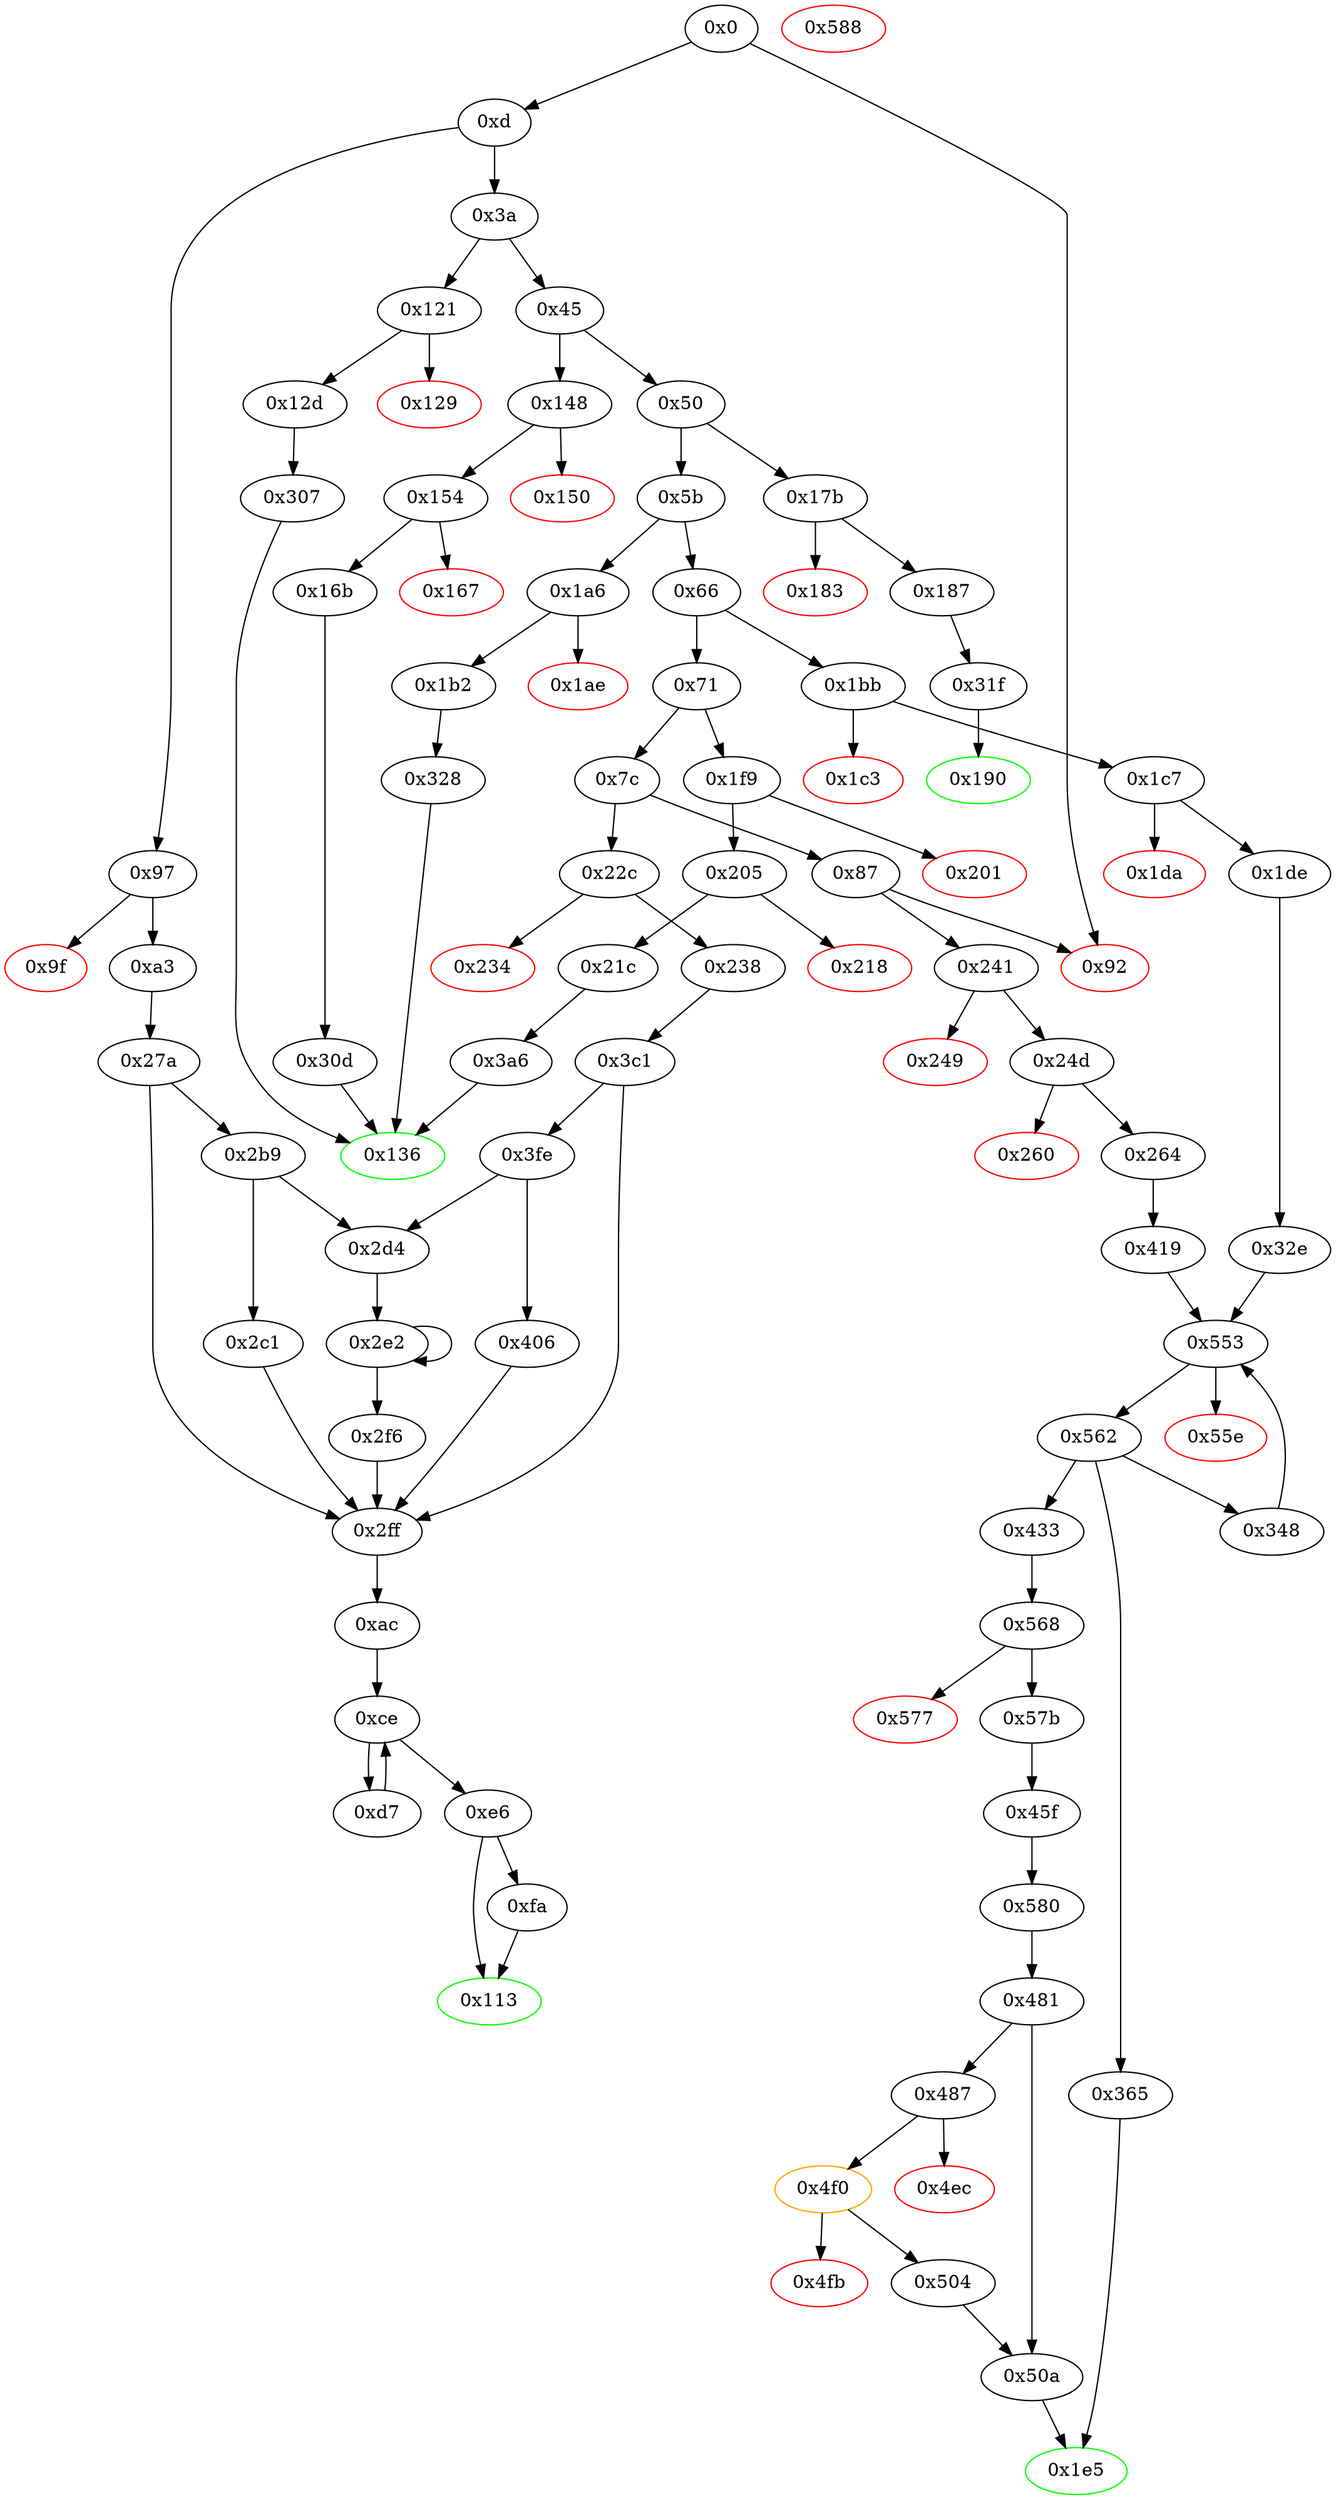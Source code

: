 digraph "" {
"0xce" [fillcolor=white, id="0xce", style=filled, tooltip="Block 0xce\n[0xce:0xd6]\n---\nPredecessors: [0xac, 0xd7]\nSuccessors: [0xd7, 0xe6]\n---\n0xce JUMPDEST\n0xcf DUP4\n0xd0 DUP2\n0xd1 LT\n0xd2 ISZERO\n0xd3 PUSH2 0xe6\n0xd6 JUMPI\n---\n0xce: JUMPDEST \n0xd1: V53 = LT S0 V49\n0xd2: V54 = ISZERO V53\n0xd3: V55 = 0xe6\n0xd6: JUMPI 0xe6 V54\n---\nEntry stack: [V9, 0xac, S9, V45, V45, V50, V51, V49, V49, V50, V51, S0]\nStack pops: 4\nStack additions: [S3, S2, S1, S0]\nExit stack: [V9, 0xac, S9, V45, V45, V50, V51, V49, V49, V50, V51, S0]\n\nDef sites:\nV9: {0xd.0x2e}\n0xac: {0x238.0x23a, 0xa3.0xa5}\nS9: {0x3c1.0x3c9, 0x27a.0x282}\nV45: {0xac.0xb0}\nV45: {0xac.0xb0}\nV50: {0xac.0xc4}\nV51: {0xac.0xc7}\nV49: {0xac.0xbd}\nV49: {0xac.0xbd}\nV50: {0xac.0xc4}\nV51: {0xac.0xc7}\nS0: {0xac.0xcc, 0xd7.0xe1}\n"];
"0x187" [fillcolor=white, id="0x187", style=filled, tooltip="Block 0x187\n[0x187:0x18f]\n---\nPredecessors: [0x17b]\nSuccessors: [0x31f]\n---\n0x187 JUMPDEST\n0x188 POP\n0x189 PUSH2 0x190\n0x18c PUSH2 0x31f\n0x18f JUMP\n---\n0x187: JUMPDEST \n0x189: V119 = 0x190\n0x18c: V120 = 0x31f\n0x18f: JUMP 0x31f\n---\nEntry stack: [V9, V115]\nStack pops: 1\nStack additions: [0x190]\nExit stack: [V9, 0x190]\n\nDef sites:\nV9: {0xd.0x2e}\nV115: {0x17b.0x17c}\n"];
"0x234" [color=red, fillcolor=white, id="0x234", style=filled, tooltip="Block 0x234\n[0x234:0x237]\n---\nPredecessors: [0x22c]\nSuccessors: []\n---\n0x234 PUSH1 0x0\n0x236 DUP1\n0x237 REVERT\n---\n0x234: V182 = 0x0\n0x237: REVERT 0x0 0x0\n---\nEntry stack: [V9, V179]\nStack pops: 0\nStack additions: []\nExit stack: [V9, V179]\n\nDef sites:\nV9: {0xd.0x2e}\nV179: {0x22c.0x22d}\n"];
"0x16b" [fillcolor=white, id="0x16b", style=filled, tooltip="Block 0x16b\n[0x16b:0x17a]\n---\nPredecessors: [0x154]\nSuccessors: [0x30d]\n---\n0x16b JUMPDEST\n0x16c POP\n0x16d CALLDATALOAD\n0x16e PUSH1 0x1\n0x170 PUSH1 0xa0\n0x172 PUSH1 0x2\n0x174 EXP\n0x175 SUB\n0x176 AND\n0x177 PUSH2 0x30d\n0x17a JUMP\n---\n0x16b: JUMPDEST \n0x16d: V107 = CALLDATALOAD 0x4\n0x16e: V108 = 0x1\n0x170: V109 = 0xa0\n0x172: V110 = 0x2\n0x174: V111 = EXP 0x2 0xa0\n0x175: V112 = SUB 0x10000000000000000000000000000000000000000 0x1\n0x176: V113 = AND 0xffffffffffffffffffffffffffffffffffffffff V107\n0x177: V114 = 0x30d\n0x17a: JUMP 0x30d\n---\nEntry stack: [V9, 0x136, 0x4, V101]\nStack pops: 2\nStack additions: [V113]\nExit stack: [V9, 0x136, V113]\n\nDef sites:\nV9: {0xd.0x2e}\n0x136: {0x154.0x156}\n0x4: {0x154.0x159}\nV101: {0x154.0x15d}\n"];
"0x1da" [color=red, fillcolor=white, id="0x1da", style=filled, tooltip="Block 0x1da\n[0x1da:0x1dd]\n---\nPredecessors: [0x1c7]\nSuccessors: []\n---\n0x1da PUSH1 0x0\n0x1dc DUP1\n0x1dd REVERT\n---\n0x1da: V147 = 0x0\n0x1dd: REVERT 0x0 0x0\n---\nEntry stack: [V9, 0x1e5, 0x4, V142]\nStack pops: 0\nStack additions: []\nExit stack: [V9, 0x1e5, 0x4, V142]\n\nDef sites:\nV9: {0xd.0x2e}\n0x1e5: {0x1c7.0x1c9}\n0x4: {0x1c7.0x1cc}\nV142: {0x1c7.0x1d0}\n"];
"0x1ae" [color=red, fillcolor=white, id="0x1ae", style=filled, tooltip="Block 0x1ae\n[0x1ae:0x1b1]\n---\nPredecessors: [0x1a6]\nSuccessors: []\n---\n0x1ae PUSH1 0x0\n0x1b0 DUP1\n0x1b1 REVERT\n---\n0x1ae: V132 = 0x0\n0x1b1: REVERT 0x0 0x0\n---\nEntry stack: [V9, V129]\nStack pops: 0\nStack additions: []\nExit stack: [V9, V129]\n\nDef sites:\nV9: {0xd.0x2e}\nV129: {0x1a6.0x1a7}\n"];
"0x4fb" [color=red, fillcolor=white, id="0x4fb", style=filled, tooltip="Block 0x4fb\n[0x4fb:0x503]\n---\nPredecessors: [0x4f0]\nSuccessors: []\n---\n0x4fb RETURNDATASIZE\n0x4fc PUSH1 0x0\n0x4fe DUP1\n0x4ff RETURNDATACOPY\n0x500 RETURNDATASIZE\n0x501 PUSH1 0x0\n0x503 REVERT\n---\n0x4fb: V412 = RETURNDATASIZE\n0x4fc: V413 = 0x0\n0x4ff: RETURNDATACOPY 0x0 0x0 V412\n0x500: V414 = RETURNDATASIZE\n0x501: V415 = 0x0\n0x503: REVERT 0x0 V414\n---\nEntry stack: [V9, 0x1e5, V204, V207, 0x0, V204, V395, 0x3b66d02b, V398, V409]\nStack pops: 0\nStack additions: []\nExit stack: [V9, 0x1e5, V204, V207, 0x0, V204, V395, 0x3b66d02b, V398, V409]\n\nDef sites:\nV9: {0xd.0x2e}\n0x1e5: {0x24d.0x24f}\nV204: {0x264.0x270}\nV207: {0x264.0x275}\n0x0: {0x419.0x41b}\nV204: {0x264.0x270}\nV395: {0x487.0x4c8}\n0x3b66d02b: {0x487.0x4ca}\nV398: {0x487.0x4d4}\nV409: {0x4f0.0x4f4}\n"];
"0x328" [fillcolor=white, id="0x328", style=filled, tooltip="Block 0x328\n[0x328:0x32d]\n---\nPredecessors: [0x1b2]\nSuccessors: [0x136]\n---\n0x328 JUMPDEST\n0x329 PUSH1 0x0\n0x32b NOT\n0x32c DUP2\n0x32d JUMP\n---\n0x328: JUMPDEST \n0x329: V270 = 0x0\n0x32b: V271 = NOT 0x0\n0x32d: JUMP 0x136\n---\nEntry stack: [V9, 0x136]\nStack pops: 1\nStack additions: [S0, 0xffffffffffffffffffffffffffffffffffffffffffffffffffffffffffffffff]\nExit stack: [V9, 0x136, 0xffffffffffffffffffffffffffffffffffffffffffffffffffffffffffffffff]\n\nDef sites:\nV9: {0xd.0x2e}\n0x136: {0x1b2.0x1b4}\n"];
"0x154" [fillcolor=white, id="0x154", style=filled, tooltip="Block 0x154\n[0x154:0x166]\n---\nPredecessors: [0x148]\nSuccessors: [0x167, 0x16b]\n---\n0x154 JUMPDEST\n0x155 POP\n0x156 PUSH2 0x136\n0x159 PUSH1 0x4\n0x15b DUP1\n0x15c CALLDATASIZE\n0x15d SUB\n0x15e PUSH1 0x20\n0x160 DUP2\n0x161 LT\n0x162 ISZERO\n0x163 PUSH2 0x16b\n0x166 JUMPI\n---\n0x154: JUMPDEST \n0x156: V98 = 0x136\n0x159: V99 = 0x4\n0x15c: V100 = CALLDATASIZE\n0x15d: V101 = SUB V100 0x4\n0x15e: V102 = 0x20\n0x161: V103 = LT V101 0x20\n0x162: V104 = ISZERO V103\n0x163: V105 = 0x16b\n0x166: JUMPI 0x16b V104\n---\nEntry stack: [V9, V94]\nStack pops: 1\nStack additions: [0x136, 0x4, V101]\nExit stack: [V9, 0x136, 0x4, V101]\n\nDef sites:\nV9: {0xd.0x2e}\nV94: {0x148.0x149}\n"];
"0xd" [fillcolor=white, id="0xd", style=filled, tooltip="Block 0xd\n[0xd:0x39]\n---\nPredecessors: [0x0]\nSuccessors: [0x3a, 0x97]\n---\n0xd PUSH29 0x100000000000000000000000000000000000000000000000000000000\n0x2b PUSH1 0x0\n0x2d CALLDATALOAD\n0x2e DIV\n0x2f PUSH4 0x6fdde03\n0x34 DUP2\n0x35 EQ\n0x36 PUSH2 0x97\n0x39 JUMPI\n---\n0xd: V6 = 0x100000000000000000000000000000000000000000000000000000000\n0x2b: V7 = 0x0\n0x2d: V8 = CALLDATALOAD 0x0\n0x2e: V9 = DIV V8 0x100000000000000000000000000000000000000000000000000000000\n0x2f: V10 = 0x6fdde03\n0x35: V11 = EQ V9 0x6fdde03\n0x36: V12 = 0x97\n0x39: JUMPI 0x97 V11\n---\nEntry stack: []\nStack pops: 0\nStack additions: [V9]\nExit stack: [V9]\n\nDef sites:\n"];
"0x45f" [fillcolor=white, id="0x45f", style=filled, tooltip="Block 0x45f\n[0x45f:0x480]\n---\nPredecessors: [0x57b]\nSuccessors: [0x580]\n---\n0x45f JUMPDEST\n0x460 PUSH1 0x1\n0x462 PUSH1 0xa0\n0x464 PUSH1 0x2\n0x466 EXP\n0x467 SUB\n0x468 DUP5\n0x469 AND\n0x46a PUSH1 0x0\n0x46c SWAP1\n0x46d DUP2\n0x46e MSTORE\n0x46f PUSH1 0x20\n0x471 DUP2\n0x472 SWAP1\n0x473 MSTORE\n0x474 PUSH1 0x40\n0x476 SWAP1\n0x477 SHA3\n0x478 SSTORE\n0x479 PUSH2 0x481\n0x47c DUP4\n0x47d PUSH2 0x580\n0x480 JUMP\n---\n0x45f: JUMPDEST \n0x460: V367 = 0x1\n0x462: V368 = 0xa0\n0x464: V369 = 0x2\n0x466: V370 = EXP 0x2 0xa0\n0x467: V371 = SUB 0x10000000000000000000000000000000000000000 0x1\n0x469: V372 = AND S3 0xffffffffffffffffffffffffffffffffffffffff\n0x46a: V373 = 0x0\n0x46e: M[0x0] = V372\n0x46f: V374 = 0x20\n0x473: M[0x20] = 0x0\n0x474: V375 = 0x40\n0x477: V376 = SHA3 0x0 0x40\n0x478: S[V376] = V445\n0x479: V377 = 0x481\n0x47d: V378 = 0x580\n0x480: JUMP 0x580\n---\nEntry stack: [V9, S4, S3, S2, 0x0, V445]\nStack pops: 4\nStack additions: [S3, S2, S1, 0x481, S3]\nExit stack: [V9, S4, S3, S2, 0x0, 0x481, S3]\n\nDef sites:\nV9: {0xd.0x2e}\nS4: {0x24d.0x24f, 0xd.0x2e}\nS3: {0x264.0x270, 0x1c7.0x1c9}\nS2: {0x264.0x275, 0x1de.0x1e0}\n0x0: {0x419.0x41b, 0x32e.0x330}\nV445: {0x57b.0x57d}\n"];
"0x264" [fillcolor=white, id="0x264", style=filled, tooltip="Block 0x264\n[0x264:0x279]\n---\nPredecessors: [0x24d]\nSuccessors: [0x419]\n---\n0x264 JUMPDEST\n0x265 POP\n0x266 PUSH1 0x1\n0x268 PUSH1 0xa0\n0x26a PUSH1 0x2\n0x26c EXP\n0x26d SUB\n0x26e DUP2\n0x26f CALLDATALOAD\n0x270 AND\n0x271 SWAP1\n0x272 PUSH1 0x20\n0x274 ADD\n0x275 CALLDATALOAD\n0x276 PUSH2 0x419\n0x279 JUMP\n---\n0x264: JUMPDEST \n0x266: V198 = 0x1\n0x268: V199 = 0xa0\n0x26a: V200 = 0x2\n0x26c: V201 = EXP 0x2 0xa0\n0x26d: V202 = SUB 0x10000000000000000000000000000000000000000 0x1\n0x26f: V203 = CALLDATALOAD 0x4\n0x270: V204 = AND V203 0xffffffffffffffffffffffffffffffffffffffff\n0x272: V205 = 0x20\n0x274: V206 = ADD 0x20 0x4\n0x275: V207 = CALLDATALOAD 0x24\n0x276: V208 = 0x419\n0x279: JUMP 0x419\n---\nEntry stack: [V9, 0x1e5, 0x4, V192]\nStack pops: 2\nStack additions: [V204, V207]\nExit stack: [V9, 0x1e5, V204, V207]\n\nDef sites:\nV9: {0xd.0x2e}\n0x1e5: {0x24d.0x24f}\n0x4: {0x24d.0x252}\nV192: {0x24d.0x256}\n"];
"0x2d4" [fillcolor=white, id="0x2d4", style=filled, tooltip="Block 0x2d4\n[0x2d4:0x2e1]\n---\nPredecessors: [0x2b9, 0x3fe]\nSuccessors: [0x2e2]\n---\n0x2d4 JUMPDEST\n0x2d5 DUP3\n0x2d6 ADD\n0x2d7 SWAP2\n0x2d8 SWAP1\n0x2d9 PUSH1 0x0\n0x2db MSTORE\n0x2dc PUSH1 0x20\n0x2de PUSH1 0x0\n0x2e0 SHA3\n0x2e1 SWAP1\n---\n0x2d4: JUMPDEST \n0x2d6: V243 = ADD S2 S0\n0x2d9: V244 = 0x0\n0x2db: M[0x0] = {0x1, 0x2}\n0x2dc: V245 = 0x20\n0x2de: V246 = 0x0\n0x2e0: V247 = SHA3 0x0 0x20\n---\nEntry stack: [V9, 0xac, S5, {0x1, 0x2}, S3, S2, {0x1, 0x2}, S0]\nStack pops: 3\nStack additions: [V243, V247, S2]\nExit stack: [V9, 0xac, S5, {0x1, 0x2}, S3, V243, V247, S2]\n\nDef sites:\nV9: {0xd.0x2e}\n0xac: {0x238.0x23a, 0xa3.0xa5}\nS5: {0x3c1.0x3c9, 0x27a.0x282}\n{0x1, 0x2}: {0x3c1.0x3c2, 0x27a.0x27b}\nS3: {0x3c1.0x3de, 0x27a.0x299}\nS2: {0x3c1.0x3f5, 0x27a.0x2b0}\n{0x1, 0x2}: {0x3c1.0x3c2, 0x27a.0x27b}\nS0: {0x3c1.0x3de, 0x27a.0x299}\n"];
"0x2ff" [fillcolor=white, id="0x2ff", style=filled, tooltip="Block 0x2ff\n[0x2ff:0x306]\n---\nPredecessors: [0x27a, 0x2c1, 0x2f6, 0x3c1, 0x406]\nSuccessors: [0xac]\n---\n0x2ff JUMPDEST\n0x300 POP\n0x301 POP\n0x302 POP\n0x303 POP\n0x304 POP\n0x305 DUP2\n0x306 JUMP\n---\n0x2ff: JUMPDEST \n0x306: JUMP 0xac\n---\nEntry stack: [V9, 0xac, S5, {0x1, 0x2}, S3, S2, S1, S0]\nStack pops: 7\nStack additions: [S6, S5]\nExit stack: [V9, 0xac, S5]\n\nDef sites:\nV9: {0xd.0x2e}\n0xac: {0x238.0x23a, 0xa3.0xa5}\nS5: {0x3c1.0x3c9, 0x27a.0x282}\n{0x1, 0x2}: {0x3c1.0x3c2, 0x27a.0x27b}\nS3: {0x3c1.0x3de, 0x27a.0x299}\nS2: {0x2c1.0x2ce, 0x3c1.0x3f5, 0x406.0x413, 0x27a.0x2b0, 0x2f6.0x2fd}\nS1: {0x3c1.0x3c2, 0x2e2.0x2ea, 0x27a.0x27b}\nS0: {0x3c1.0x3de, 0x27a.0x299, 0x2d4.0x2d6}\n"];
"0x24d" [fillcolor=white, id="0x24d", style=filled, tooltip="Block 0x24d\n[0x24d:0x25f]\n---\nPredecessors: [0x241]\nSuccessors: [0x260, 0x264]\n---\n0x24d JUMPDEST\n0x24e POP\n0x24f PUSH2 0x1e5\n0x252 PUSH1 0x4\n0x254 DUP1\n0x255 CALLDATASIZE\n0x256 SUB\n0x257 PUSH1 0x40\n0x259 DUP2\n0x25a LT\n0x25b ISZERO\n0x25c PUSH2 0x264\n0x25f JUMPI\n---\n0x24d: JUMPDEST \n0x24f: V189 = 0x1e5\n0x252: V190 = 0x4\n0x255: V191 = CALLDATASIZE\n0x256: V192 = SUB V191 0x4\n0x257: V193 = 0x40\n0x25a: V194 = LT V192 0x40\n0x25b: V195 = ISZERO V194\n0x25c: V196 = 0x264\n0x25f: JUMPI 0x264 V195\n---\nEntry stack: [V9, V185]\nStack pops: 1\nStack additions: [0x1e5, 0x4, V192]\nExit stack: [V9, 0x1e5, 0x4, V192]\n\nDef sites:\nV9: {0xd.0x2e}\nV185: {0x241.0x242}\n"];
"0x2e2" [fillcolor=white, id="0x2e2", style=filled, tooltip="Block 0x2e2\n[0x2e2:0x2f5]\n---\nPredecessors: [0x2d4, 0x2e2]\nSuccessors: [0x2e2, 0x2f6]\n---\n0x2e2 JUMPDEST\n0x2e3 DUP2\n0x2e4 SLOAD\n0x2e5 DUP2\n0x2e6 MSTORE\n0x2e7 SWAP1\n0x2e8 PUSH1 0x1\n0x2ea ADD\n0x2eb SWAP1\n0x2ec PUSH1 0x20\n0x2ee ADD\n0x2ef DUP1\n0x2f0 DUP4\n0x2f1 GT\n0x2f2 PUSH2 0x2e2\n0x2f5 JUMPI\n---\n0x2e2: JUMPDEST \n0x2e4: V248 = S[S1]\n0x2e6: M[S0] = V248\n0x2e8: V249 = 0x1\n0x2ea: V250 = ADD 0x1 S1\n0x2ec: V251 = 0x20\n0x2ee: V252 = ADD 0x20 S0\n0x2f1: V253 = GT V243 V252\n0x2f2: V254 = 0x2e2\n0x2f5: JUMPI 0x2e2 V253\n---\nEntry stack: [V9, 0xac, S5, {0x1, 0x2}, S3, V243, S1, S0]\nStack pops: 3\nStack additions: [S2, V250, V252]\nExit stack: [V9, 0xac, S5, {0x1, 0x2}, S3, V243, V250, V252]\n\nDef sites:\nV9: {0xd.0x2e}\n0xac: {0x238.0x23a, 0xa3.0xa5}\nS5: {0x3c1.0x3c9, 0x27a.0x282}\n{0x1, 0x2}: {0x3c1.0x3c2, 0x27a.0x27b}\nS3: {0x3c1.0x3de, 0x27a.0x299}\nV243: {0x2d4.0x2d6}\nS1: {0x2e2.0x2ea, 0x2d4.0x2e0}\nS0: {0x3c1.0x3f5, 0x2e2.0x2ee, 0x27a.0x2b0}\n"];
"0x148" [fillcolor=white, id="0x148", style=filled, tooltip="Block 0x148\n[0x148:0x14f]\n---\nPredecessors: [0x45]\nSuccessors: [0x150, 0x154]\n---\n0x148 JUMPDEST\n0x149 CALLVALUE\n0x14a DUP1\n0x14b ISZERO\n0x14c PUSH2 0x154\n0x14f JUMPI\n---\n0x148: JUMPDEST \n0x149: V94 = CALLVALUE\n0x14b: V95 = ISZERO V94\n0x14c: V96 = 0x154\n0x14f: JUMPI 0x154 V95\n---\nEntry stack: [V9]\nStack pops: 0\nStack additions: [V94]\nExit stack: [V9, V94]\n\nDef sites:\nV9: {0xd.0x2e}\n"];
"0x205" [fillcolor=white, id="0x205", style=filled, tooltip="Block 0x205\n[0x205:0x217]\n---\nPredecessors: [0x1f9]\nSuccessors: [0x218, 0x21c]\n---\n0x205 JUMPDEST\n0x206 POP\n0x207 PUSH2 0x136\n0x20a PUSH1 0x4\n0x20c DUP1\n0x20d CALLDATASIZE\n0x20e SUB\n0x20f PUSH1 0x20\n0x211 DUP2\n0x212 LT\n0x213 ISZERO\n0x214 PUSH2 0x21c\n0x217 JUMPI\n---\n0x205: JUMPDEST \n0x207: V162 = 0x136\n0x20a: V163 = 0x4\n0x20d: V164 = CALLDATASIZE\n0x20e: V165 = SUB V164 0x4\n0x20f: V166 = 0x20\n0x212: V167 = LT V165 0x20\n0x213: V168 = ISZERO V167\n0x214: V169 = 0x21c\n0x217: JUMPI 0x21c V168\n---\nEntry stack: [V9, V158]\nStack pops: 1\nStack additions: [0x136, 0x4, V165]\nExit stack: [V9, 0x136, 0x4, V165]\n\nDef sites:\nV9: {0xd.0x2e}\nV158: {0x1f9.0x1fa}\n"];
"0x201" [color=red, fillcolor=white, id="0x201", style=filled, tooltip="Block 0x201\n[0x201:0x204]\n---\nPredecessors: [0x1f9]\nSuccessors: []\n---\n0x201 PUSH1 0x0\n0x203 DUP1\n0x204 REVERT\n---\n0x201: V161 = 0x0\n0x204: REVERT 0x0 0x0\n---\nEntry stack: [V9, V158]\nStack pops: 0\nStack additions: []\nExit stack: [V9, V158]\n\nDef sites:\nV9: {0xd.0x2e}\nV158: {0x1f9.0x1fa}\n"];
"0x27a" [fillcolor=white, id="0x27a", style=filled, tooltip="Block 0x27a\n[0x27a:0x2b8]\n---\nPredecessors: [0xa3]\nSuccessors: [0x2b9, 0x2ff]\n---\n0x27a JUMPDEST\n0x27b PUSH1 0x1\n0x27d DUP1\n0x27e SLOAD\n0x27f PUSH1 0x40\n0x281 DUP1\n0x282 MLOAD\n0x283 PUSH1 0x20\n0x285 PUSH1 0x2\n0x287 DUP5\n0x288 DUP7\n0x289 AND\n0x28a ISZERO\n0x28b PUSH2 0x100\n0x28e MUL\n0x28f PUSH1 0x0\n0x291 NOT\n0x292 ADD\n0x293 SWAP1\n0x294 SWAP5\n0x295 AND\n0x296 SWAP4\n0x297 SWAP1\n0x298 SWAP4\n0x299 DIV\n0x29a PUSH1 0x1f\n0x29c DUP2\n0x29d ADD\n0x29e DUP5\n0x29f SWAP1\n0x2a0 DIV\n0x2a1 DUP5\n0x2a2 MUL\n0x2a3 DUP3\n0x2a4 ADD\n0x2a5 DUP5\n0x2a6 ADD\n0x2a7 SWAP1\n0x2a8 SWAP3\n0x2a9 MSTORE\n0x2aa DUP2\n0x2ab DUP2\n0x2ac MSTORE\n0x2ad SWAP3\n0x2ae SWAP2\n0x2af DUP4\n0x2b0 ADD\n0x2b1 DUP3\n0x2b2 DUP3\n0x2b3 DUP1\n0x2b4 ISZERO\n0x2b5 PUSH2 0x2ff\n0x2b8 JUMPI\n---\n0x27a: JUMPDEST \n0x27b: V209 = 0x1\n0x27e: V210 = S[0x1]\n0x27f: V211 = 0x40\n0x282: V212 = M[0x40]\n0x283: V213 = 0x20\n0x285: V214 = 0x2\n0x289: V215 = AND 0x1 V210\n0x28a: V216 = ISZERO V215\n0x28b: V217 = 0x100\n0x28e: V218 = MUL 0x100 V216\n0x28f: V219 = 0x0\n0x291: V220 = NOT 0x0\n0x292: V221 = ADD 0xffffffffffffffffffffffffffffffffffffffffffffffffffffffffffffffff V218\n0x295: V222 = AND V210 V221\n0x299: V223 = DIV V222 0x2\n0x29a: V224 = 0x1f\n0x29d: V225 = ADD V223 0x1f\n0x2a0: V226 = DIV V225 0x20\n0x2a2: V227 = MUL 0x20 V226\n0x2a4: V228 = ADD V212 V227\n0x2a6: V229 = ADD 0x20 V228\n0x2a9: M[0x40] = V229\n0x2ac: M[V212] = V223\n0x2b0: V230 = ADD V212 0x20\n0x2b4: V231 = ISZERO V223\n0x2b5: V232 = 0x2ff\n0x2b8: JUMPI 0x2ff V231\n---\nEntry stack: [V9, 0xac]\nStack pops: 0\nStack additions: [V212, 0x1, V223, V230, 0x1, V223]\nExit stack: [V9, 0xac, V212, 0x1, V223, V230, 0x1, V223]\n\nDef sites:\nV9: {0xd.0x2e}\n0xac: {0xa3.0xa5}\n"];
"0x2c1" [fillcolor=white, id="0x2c1", style=filled, tooltip="Block 0x2c1\n[0x2c1:0x2d3]\n---\nPredecessors: [0x2b9]\nSuccessors: [0x2ff]\n---\n0x2c1 PUSH2 0x100\n0x2c4 DUP1\n0x2c5 DUP4\n0x2c6 SLOAD\n0x2c7 DIV\n0x2c8 MUL\n0x2c9 DUP4\n0x2ca MSTORE\n0x2cb SWAP2\n0x2cc PUSH1 0x20\n0x2ce ADD\n0x2cf SWAP2\n0x2d0 PUSH2 0x2ff\n0x2d3 JUMP\n---\n0x2c1: V236 = 0x100\n0x2c6: V237 = S[0x1]\n0x2c7: V238 = DIV V237 0x100\n0x2c8: V239 = MUL V238 0x100\n0x2ca: M[V230] = V239\n0x2cc: V240 = 0x20\n0x2ce: V241 = ADD 0x20 V230\n0x2d0: V242 = 0x2ff\n0x2d3: JUMP 0x2ff\n---\nEntry stack: [V9, 0xac, V212, 0x1, V223, V230, 0x1, V223]\nStack pops: 3\nStack additions: [V241, S1, S0]\nExit stack: [V9, 0xac, V212, 0x1, V223, V241, 0x1, V223]\n\nDef sites:\nV9: {0xd.0x2e}\n0xac: {0xa3.0xa5}\nV212: {0x27a.0x282}\n0x1: {0x27a.0x27b}\nV223: {0x27a.0x299}\nV230: {0x27a.0x2b0}\n0x1: {0x27a.0x27b}\nV223: {0x27a.0x299}\n"];
"0x504" [fillcolor=white, id="0x504", style=filled, tooltip="Block 0x504\n[0x504:0x509]\n---\nPredecessors: [0x4f0]\nSuccessors: [0x50a]\n---\n0x504 JUMPDEST\n0x505 POP\n0x506 POP\n0x507 POP\n0x508 POP\n0x509 POP\n---\n0x504: JUMPDEST \n---\nEntry stack: [V9, 0x1e5, V204, V207, 0x0, V204, V395, 0x3b66d02b, V398, V409]\nStack pops: 5\nStack additions: []\nExit stack: [V9, 0x1e5, V204, V207, 0x0]\n\nDef sites:\nV9: {0xd.0x2e}\n0x1e5: {0x24d.0x24f}\nV204: {0x264.0x270}\nV207: {0x264.0x275}\n0x0: {0x419.0x41b}\nV204: {0x264.0x270}\nV395: {0x487.0x4c8}\n0x3b66d02b: {0x487.0x4ca}\nV398: {0x487.0x4d4}\nV409: {0x4f0.0x4f4}\n"];
"0x568" [fillcolor=white, id="0x568", style=filled, tooltip="Block 0x568\n[0x568:0x576]\n---\nPredecessors: [0x433]\nSuccessors: [0x577, 0x57b]\n---\n0x568 JUMPDEST\n0x569 PUSH1 0x0\n0x56b DUP2\n0x56c PUSH1 0x0\n0x56e NOT\n0x56f SUB\n0x570 DUP4\n0x571 GT\n0x572 ISZERO\n0x573 PUSH2 0x57b\n0x576 JUMPI\n---\n0x568: JUMPDEST \n0x569: V437 = 0x0\n0x56c: V438 = 0x0\n0x56e: V439 = NOT 0x0\n0x56f: V440 = SUB 0xffffffffffffffffffffffffffffffffffffffffffffffffffffffffffffffff S0\n0x571: V441 = GT V364 V440\n0x572: V442 = ISZERO V441\n0x573: V443 = 0x57b\n0x576: JUMPI 0x57b V442\n---\nEntry stack: [V9, S6, S5, S4, 0x0, 0x45f, V364, S0]\nStack pops: 2\nStack additions: [S1, S0, 0x0]\nExit stack: [V9, S6, S5, S4, 0x0, 0x45f, V364, S0, 0x0]\n\nDef sites:\nV9: {0xd.0x2e}\nS6: {0x24d.0x24f, 0xd.0x2e}\nS5: {0x264.0x270, 0x1c7.0x1c9}\nS4: {0x264.0x275, 0x1de.0x1e0}\n0x0: {0x419.0x41b, 0x32e.0x330}\n0x45f: {0x433.0x456}\nV364: {0x433.0x455}\nS0: {0x264.0x275, 0x1de.0x1e0}\n"];
"0x150" [color=red, fillcolor=white, id="0x150", style=filled, tooltip="Block 0x150\n[0x150:0x153]\n---\nPredecessors: [0x148]\nSuccessors: []\n---\n0x150 PUSH1 0x0\n0x152 DUP1\n0x153 REVERT\n---\n0x150: V97 = 0x0\n0x153: REVERT 0x0 0x0\n---\nEntry stack: [V9, V94]\nStack pops: 0\nStack additions: []\nExit stack: [V9, V94]\n\nDef sites:\nV9: {0xd.0x2e}\nV94: {0x148.0x149}\n"];
"0x4f0" [color=orange, fillcolor=white, id="0x4f0", style=filled, tooltip="Block 0x4f0\n[0x4f0:0x4fa]\n---\nPredecessors: [0x487]\nSuccessors: [0x4fb, 0x504]\n---\n0x4f0 JUMPDEST\n0x4f1 POP\n0x4f2 GAS\n0x4f3 CALL\n0x4f4 ISZERO\n0x4f5 DUP1\n0x4f6 ISZERO\n0x4f7 PUSH2 0x504\n0x4fa JUMPI\n---\n0x4f0: JUMPDEST \n0x4f2: V407 = GAS\n0x4f3: V408 = CALL V407 V395 0x0 V389 V401 V389 0x0\n0x4f4: V409 = ISZERO V408\n0x4f6: V410 = ISZERO V409\n0x4f7: V411 = 0x504\n0x4fa: JUMPI 0x504 V410\n---\nEntry stack: [V9, 0x1e5, V204, V207, 0x0, V204, V395, 0x3b66d02b, V398, 0x0, V389, V401, V389, 0x0, V395, V403]\nStack pops: 7\nStack additions: [V409]\nExit stack: [V9, 0x1e5, V204, V207, 0x0, V204, V395, 0x3b66d02b, V398, V409]\n\nDef sites:\nV9: {0xd.0x2e}\n0x1e5: {0x24d.0x24f}\nV204: {0x264.0x270}\nV207: {0x264.0x275}\n0x0: {0x419.0x41b}\nV204: {0x264.0x270}\nV395: {0x487.0x4c8}\n0x3b66d02b: {0x487.0x4ca}\nV398: {0x487.0x4d4}\n0x0: {0x487.0x4d6}\nV389: {0x487.0x4bc}\nV401: {0x487.0x4df}\nV389: {0x487.0x4bc}\n0x0: {0x487.0x4d6}\nV395: {0x487.0x4c8}\nV403: {0x487.0x4e5}\n"];
"0x260" [color=red, fillcolor=white, id="0x260", style=filled, tooltip="Block 0x260\n[0x260:0x263]\n---\nPredecessors: [0x24d]\nSuccessors: []\n---\n0x260 PUSH1 0x0\n0x262 DUP1\n0x263 REVERT\n---\n0x260: V197 = 0x0\n0x263: REVERT 0x0 0x0\n---\nEntry stack: [V9, 0x1e5, 0x4, V192]\nStack pops: 0\nStack additions: []\nExit stack: [V9, 0x1e5, 0x4, V192]\n\nDef sites:\nV9: {0xd.0x2e}\n0x1e5: {0x24d.0x24f}\n0x4: {0x24d.0x252}\nV192: {0x24d.0x256}\n"];
"0x121" [fillcolor=white, id="0x121", style=filled, tooltip="Block 0x121\n[0x121:0x128]\n---\nPredecessors: [0x3a]\nSuccessors: [0x129, 0x12d]\n---\n0x121 JUMPDEST\n0x122 CALLVALUE\n0x123 DUP1\n0x124 ISZERO\n0x125 PUSH2 0x12d\n0x128 JUMPI\n---\n0x121: JUMPDEST \n0x122: V82 = CALLVALUE\n0x124: V83 = ISZERO V82\n0x125: V84 = 0x12d\n0x128: JUMPI 0x12d V83\n---\nEntry stack: [V9]\nStack pops: 0\nStack additions: [V82]\nExit stack: [V9, V82]\n\nDef sites:\nV9: {0xd.0x2e}\n"];
"0x481" [fillcolor=white, id="0x481", style=filled, tooltip="Block 0x481\n[0x481:0x486]\n---\nPredecessors: [0x580]\nSuccessors: [0x487, 0x50a]\n---\n0x481 JUMPDEST\n0x482 ISZERO\n0x483 PUSH2 0x50a\n0x486 JUMPI\n---\n0x481: JUMPDEST \n0x482: V379 = ISZERO V448\n0x483: V380 = 0x50a\n0x486: JUMPI 0x50a V379\n---\nEntry stack: [V9, 0x1e5, V204, V207, 0x0, V448]\nStack pops: 1\nStack additions: []\nExit stack: [V9, 0x1e5, V204, V207, 0x0]\n\nDef sites:\nV9: {0xd.0x2e}\n0x1e5: {0x24d.0x24f}\nV204: {0x264.0x270}\nV207: {0x264.0x275}\n0x0: {0x419.0x41b}\nV448: {0x580.0x585}\n"];
"0x419" [fillcolor=white, id="0x419", style=filled, tooltip="Block 0x419\n[0x419:0x432]\n---\nPredecessors: [0x264]\nSuccessors: [0x553]\n---\n0x419 JUMPDEST\n0x41a CALLER\n0x41b PUSH1 0x0\n0x41d SWAP1\n0x41e DUP2\n0x41f MSTORE\n0x420 PUSH1 0x20\n0x422 DUP2\n0x423 SWAP1\n0x424 MSTORE\n0x425 PUSH1 0x40\n0x427 DUP2\n0x428 SHA3\n0x429 SLOAD\n0x42a PUSH2 0x433\n0x42d SWAP1\n0x42e DUP4\n0x42f PUSH2 0x553\n0x432 JUMP\n---\n0x419: JUMPDEST \n0x41a: V344 = CALLER\n0x41b: V345 = 0x0\n0x41f: M[0x0] = V344\n0x420: V346 = 0x20\n0x424: M[0x20] = 0x0\n0x425: V347 = 0x40\n0x428: V348 = SHA3 0x0 0x40\n0x429: V349 = S[V348]\n0x42a: V350 = 0x433\n0x42f: V351 = 0x553\n0x432: JUMP 0x553\n---\nEntry stack: [V9, 0x1e5, V204, V207]\nStack pops: 1\nStack additions: [S0, 0x0, 0x433, V349, S0]\nExit stack: [V9, 0x1e5, V204, V207, 0x0, 0x433, V349, V207]\n\nDef sites:\nV9: {0xd.0x2e}\n0x1e5: {0x24d.0x24f}\nV204: {0x264.0x270}\nV207: {0x264.0x275}\n"];
"0xa3" [fillcolor=white, id="0xa3", style=filled, tooltip="Block 0xa3\n[0xa3:0xab]\n---\nPredecessors: [0x97]\nSuccessors: [0x27a]\n---\n0xa3 JUMPDEST\n0xa4 POP\n0xa5 PUSH2 0xac\n0xa8 PUSH2 0x27a\n0xab JUMP\n---\n0xa3: JUMPDEST \n0xa5: V42 = 0xac\n0xa8: V43 = 0x27a\n0xab: JUMP 0x27a\n---\nEntry stack: [V9, V38]\nStack pops: 1\nStack additions: [0xac]\nExit stack: [V9, 0xac]\n\nDef sites:\nV9: {0xd.0x2e}\nV38: {0x97.0x98}\n"];
"0x71" [fillcolor=white, id="0x71", style=filled, tooltip="Block 0x71\n[0x71:0x7b]\n---\nPredecessors: [0x66]\nSuccessors: [0x7c, 0x1f9]\n---\n0x71 DUP1\n0x72 PUSH4 0x70a08231\n0x77 EQ\n0x78 PUSH2 0x1f9\n0x7b JUMPI\n---\n0x72: V28 = 0x70a08231\n0x77: V29 = EQ 0x70a08231 V9\n0x78: V30 = 0x1f9\n0x7b: JUMPI 0x1f9 V29\n---\nEntry stack: [V9]\nStack pops: 1\nStack additions: [S0]\nExit stack: [V9]\n\nDef sites:\nV9: {0xd.0x2e}\n"];
"0x129" [color=red, fillcolor=white, id="0x129", style=filled, tooltip="Block 0x129\n[0x129:0x12c]\n---\nPredecessors: [0x121]\nSuccessors: []\n---\n0x129 PUSH1 0x0\n0x12b DUP1\n0x12c REVERT\n---\n0x129: V85 = 0x0\n0x12c: REVERT 0x0 0x0\n---\nEntry stack: [V9, V82]\nStack pops: 0\nStack additions: []\nExit stack: [V9, V82]\n\nDef sites:\nV9: {0xd.0x2e}\nV82: {0x121.0x122}\n"];
"0x7c" [fillcolor=white, id="0x7c", style=filled, tooltip="Block 0x7c\n[0x7c:0x86]\n---\nPredecessors: [0x71]\nSuccessors: [0x87, 0x22c]\n---\n0x7c DUP1\n0x7d PUSH4 0x95d89b41\n0x82 EQ\n0x83 PUSH2 0x22c\n0x86 JUMPI\n---\n0x7d: V31 = 0x95d89b41\n0x82: V32 = EQ 0x95d89b41 V9\n0x83: V33 = 0x22c\n0x86: JUMPI 0x22c V32\n---\nEntry stack: [V9]\nStack pops: 1\nStack additions: [S0]\nExit stack: [V9]\n\nDef sites:\nV9: {0xd.0x2e}\n"];
"0x0" [fillcolor=white, id="0x0", style=filled, tooltip="Block 0x0\n[0x0:0xc]\n---\nPredecessors: []\nSuccessors: [0xd, 0x92]\n---\n0x0 PUSH1 0x80\n0x2 PUSH1 0x40\n0x4 MSTORE\n0x5 PUSH1 0x4\n0x7 CALLDATASIZE\n0x8 LT\n0x9 PUSH2 0x92\n0xc JUMPI\n---\n0x0: V0 = 0x80\n0x2: V1 = 0x40\n0x4: M[0x40] = 0x80\n0x5: V2 = 0x4\n0x7: V3 = CALLDATASIZE\n0x8: V4 = LT V3 0x4\n0x9: V5 = 0x92\n0xc: JUMPI 0x92 V4\n---\nEntry stack: []\nStack pops: 0\nStack additions: []\nExit stack: []\n\nDef sites:\n"];
"0x348" [fillcolor=white, id="0x348", style=filled, tooltip="Block 0x348\n[0x348:0x364]\n---\nPredecessors: [0x562]\nSuccessors: [0x553]\n---\n0x348 JUMPDEST\n0x349 CALLER\n0x34a PUSH1 0x0\n0x34c SWAP1\n0x34d DUP2\n0x34e MSTORE\n0x34f PUSH1 0x20\n0x351 DUP2\n0x352 SWAP1\n0x353 MSTORE\n0x354 PUSH1 0x40\n0x356 SWAP1\n0x357 SHA3\n0x358 SSTORE\n0x359 PUSH1 0x4\n0x35b SLOAD\n0x35c PUSH2 0x365\n0x35f SWAP1\n0x360 DUP4\n0x361 PUSH2 0x553\n0x364 JUMP\n---\n0x348: JUMPDEST \n0x349: V280 = CALLER\n0x34a: V281 = 0x0\n0x34e: M[0x0] = V280\n0x34f: V282 = 0x20\n0x353: M[0x20] = 0x0\n0x354: V283 = 0x40\n0x357: V284 = SHA3 0x0 0x40\n0x358: S[V284] = V436\n0x359: V285 = 0x4\n0x35b: V286 = S[0x4]\n0x35c: V287 = 0x365\n0x361: V288 = 0x553\n0x364: JUMP 0x553\n---\nEntry stack: [V9, S4, S3, S2, 0x0, V436]\nStack pops: 3\nStack additions: [S2, S1, 0x365, V286, S2]\nExit stack: [V9, S4, S3, S2, 0x0, 0x365, V286, S2]\n\nDef sites:\nV9: {0xd.0x2e}\nS4: {0x24d.0x24f, 0xd.0x2e}\nS3: {0x264.0x270, 0x1c7.0x1c9}\nS2: {0x264.0x275, 0x1de.0x1e0}\n0x0: {0x419.0x41b, 0x32e.0x330}\nV436: {0x562.0x565}\n"];
"0x1bb" [fillcolor=white, id="0x1bb", style=filled, tooltip="Block 0x1bb\n[0x1bb:0x1c2]\n---\nPredecessors: [0x66]\nSuccessors: [0x1c3, 0x1c7]\n---\n0x1bb JUMPDEST\n0x1bc CALLVALUE\n0x1bd DUP1\n0x1be ISZERO\n0x1bf PUSH2 0x1c7\n0x1c2 JUMPI\n---\n0x1bb: JUMPDEST \n0x1bc: V135 = CALLVALUE\n0x1be: V136 = ISZERO V135\n0x1bf: V137 = 0x1c7\n0x1c2: JUMPI 0x1c7 V136\n---\nEntry stack: [V9]\nStack pops: 0\nStack additions: [V135]\nExit stack: [V9, V135]\n\nDef sites:\nV9: {0xd.0x2e}\n"];
"0x30d" [fillcolor=white, id="0x30d", style=filled, tooltip="Block 0x30d\n[0x30d:0x31e]\n---\nPredecessors: [0x16b]\nSuccessors: [0x136]\n---\n0x30d JUMPDEST\n0x30e PUSH1 0x0\n0x310 PUSH1 0x20\n0x312 DUP2\n0x313 SWAP1\n0x314 MSTORE\n0x315 SWAP1\n0x316 DUP2\n0x317 MSTORE\n0x318 PUSH1 0x40\n0x31a SWAP1\n0x31b SHA3\n0x31c SLOAD\n0x31d DUP2\n0x31e JUMP\n---\n0x30d: JUMPDEST \n0x30e: V261 = 0x0\n0x310: V262 = 0x20\n0x314: M[0x20] = 0x0\n0x317: M[0x0] = V113\n0x318: V263 = 0x40\n0x31b: V264 = SHA3 0x0 0x40\n0x31c: V265 = S[V264]\n0x31e: JUMP 0x136\n---\nEntry stack: [V9, 0x136, V113]\nStack pops: 2\nStack additions: [S1, V265]\nExit stack: [V9, 0x136, V265]\n\nDef sites:\nV9: {0xd.0x2e}\n0x136: {0x154.0x156}\nV113: {0x16b.0x176}\n"];
"0x588" [color=red, fillcolor=white, id="0x588", style=filled, tooltip="Block 0x588\n[0x588:0x5b3]\n---\nPredecessors: []\nSuccessors: []\n---\n0x588 INVALID\n0x589 LOG1\n0x58a PUSH6 0x627a7a723058\n0x591 SHA3\n0x592 MISSING 0xed\n0x593 PUSH8 0xab3a714f1bc49426\n0x59c INVALID\n0x59d PUSH18 0x718476bde1de95a3f39e804ffc74e5fa71cb\n0x5b0 SLOAD\n0x5b1 MISSING 0xb3\n0x5b2 STOP\n0x5b3 MISSING 0x29\n---\n0x588: INVALID \n0x589: LOG S0 S1 S2\n0x58a: V449 = 0x627a7a723058\n0x591: V450 = SHA3 0x627a7a723058 S3\n0x592: MISSING 0xed\n0x593: V451 = 0xab3a714f1bc49426\n0x59c: INVALID \n0x59d: V452 = 0x718476bde1de95a3f39e804ffc74e5fa71cb\n0x5b0: V453 = S[0x718476bde1de95a3f39e804ffc74e5fa71cb]\n0x5b1: MISSING 0xb3\n0x5b2: STOP \n0x5b3: MISSING 0x29\n---\nEntry stack: []\nStack pops: 0\nStack additions: [V450, 0xab3a714f1bc49426, V453]\nExit stack: []\n\nDef sites:\n"];
"0x1c7" [fillcolor=white, id="0x1c7", style=filled, tooltip="Block 0x1c7\n[0x1c7:0x1d9]\n---\nPredecessors: [0x1bb]\nSuccessors: [0x1da, 0x1de]\n---\n0x1c7 JUMPDEST\n0x1c8 POP\n0x1c9 PUSH2 0x1e5\n0x1cc PUSH1 0x4\n0x1ce DUP1\n0x1cf CALLDATASIZE\n0x1d0 SUB\n0x1d1 PUSH1 0x20\n0x1d3 DUP2\n0x1d4 LT\n0x1d5 ISZERO\n0x1d6 PUSH2 0x1de\n0x1d9 JUMPI\n---\n0x1c7: JUMPDEST \n0x1c9: V139 = 0x1e5\n0x1cc: V140 = 0x4\n0x1cf: V141 = CALLDATASIZE\n0x1d0: V142 = SUB V141 0x4\n0x1d1: V143 = 0x20\n0x1d4: V144 = LT V142 0x20\n0x1d5: V145 = ISZERO V144\n0x1d6: V146 = 0x1de\n0x1d9: JUMPI 0x1de V145\n---\nEntry stack: [V9, V135]\nStack pops: 1\nStack additions: [0x1e5, 0x4, V142]\nExit stack: [V9, 0x1e5, 0x4, V142]\n\nDef sites:\nV9: {0xd.0x2e}\nV135: {0x1bb.0x1bc}\n"];
"0x50a" [fillcolor=white, id="0x50a", style=filled, tooltip="Block 0x50a\n[0x50a:0x552]\n---\nPredecessors: [0x481, 0x504]\nSuccessors: [0x1e5]\n---\n0x50a JUMPDEST\n0x50b PUSH1 0x40\n0x50d DUP1\n0x50e MLOAD\n0x50f DUP4\n0x510 DUP2\n0x511 MSTORE\n0x512 SWAP1\n0x513 MLOAD\n0x514 PUSH1 0x1\n0x516 PUSH1 0xa0\n0x518 PUSH1 0x2\n0x51a EXP\n0x51b SUB\n0x51c DUP6\n0x51d AND\n0x51e SWAP2\n0x51f CALLER\n0x520 SWAP2\n0x521 PUSH32 0xddf252ad1be2c89b69c2b068fc378daa952ba7f163c4a11628f55a4df523b3ef\n0x542 SWAP2\n0x543 DUP2\n0x544 SWAP1\n0x545 SUB\n0x546 PUSH1 0x20\n0x548 ADD\n0x549 SWAP1\n0x54a LOG3\n0x54b POP\n0x54c PUSH1 0x1\n0x54e SWAP3\n0x54f SWAP2\n0x550 POP\n0x551 POP\n0x552 JUMP\n---\n0x50a: JUMPDEST \n0x50b: V416 = 0x40\n0x50e: V417 = M[0x40]\n0x511: M[V417] = V207\n0x513: V418 = M[0x40]\n0x514: V419 = 0x1\n0x516: V420 = 0xa0\n0x518: V421 = 0x2\n0x51a: V422 = EXP 0x2 0xa0\n0x51b: V423 = SUB 0x10000000000000000000000000000000000000000 0x1\n0x51d: V424 = AND V204 0xffffffffffffffffffffffffffffffffffffffff\n0x51f: V425 = CALLER\n0x521: V426 = 0xddf252ad1be2c89b69c2b068fc378daa952ba7f163c4a11628f55a4df523b3ef\n0x545: V427 = SUB V417 V418\n0x546: V428 = 0x20\n0x548: V429 = ADD 0x20 V427\n0x54a: LOG V418 V429 0xddf252ad1be2c89b69c2b068fc378daa952ba7f163c4a11628f55a4df523b3ef V425 V424\n0x54c: V430 = 0x1\n0x552: JUMP 0x1e5\n---\nEntry stack: [V9, 0x1e5, V204, V207, 0x0]\nStack pops: 4\nStack additions: [0x1]\nExit stack: [V9, 0x1]\n\nDef sites:\nV9: {0xd.0x2e}\n0x1e5: {0x24d.0x24f}\nV204: {0x264.0x270}\nV207: {0x264.0x275}\n0x0: {0x419.0x41b}\n"];
"0x97" [fillcolor=white, id="0x97", style=filled, tooltip="Block 0x97\n[0x97:0x9e]\n---\nPredecessors: [0xd]\nSuccessors: [0x9f, 0xa3]\n---\n0x97 JUMPDEST\n0x98 CALLVALUE\n0x99 DUP1\n0x9a ISZERO\n0x9b PUSH2 0xa3\n0x9e JUMPI\n---\n0x97: JUMPDEST \n0x98: V38 = CALLVALUE\n0x9a: V39 = ISZERO V38\n0x9b: V40 = 0xa3\n0x9e: JUMPI 0xa3 V39\n---\nEntry stack: [V9]\nStack pops: 0\nStack additions: [V38]\nExit stack: [V9, V38]\n\nDef sites:\nV9: {0xd.0x2e}\n"];
"0x2b9" [fillcolor=white, id="0x2b9", style=filled, tooltip="Block 0x2b9\n[0x2b9:0x2c0]\n---\nPredecessors: [0x27a]\nSuccessors: [0x2c1, 0x2d4]\n---\n0x2b9 DUP1\n0x2ba PUSH1 0x1f\n0x2bc LT\n0x2bd PUSH2 0x2d4\n0x2c0 JUMPI\n---\n0x2ba: V233 = 0x1f\n0x2bc: V234 = LT 0x1f V223\n0x2bd: V235 = 0x2d4\n0x2c0: JUMPI 0x2d4 V234\n---\nEntry stack: [V9, 0xac, V212, 0x1, V223, V230, 0x1, V223]\nStack pops: 1\nStack additions: [S0]\nExit stack: [V9, 0xac, V212, 0x1, V223, V230, 0x1, V223]\n\nDef sites:\nV9: {0xd.0x2e}\n0xac: {0xa3.0xa5}\nV212: {0x27a.0x282}\n0x1: {0x27a.0x27b}\nV223: {0x27a.0x299}\nV230: {0x27a.0x2b0}\n0x1: {0x27a.0x27b}\nV223: {0x27a.0x299}\n"];
"0x50" [fillcolor=white, id="0x50", style=filled, tooltip="Block 0x50\n[0x50:0x5a]\n---\nPredecessors: [0x45]\nSuccessors: [0x5b, 0x17b]\n---\n0x50 DUP1\n0x51 PUSH4 0x313ce567\n0x56 EQ\n0x57 PUSH2 0x17b\n0x5a JUMPI\n---\n0x51: V19 = 0x313ce567\n0x56: V20 = EQ 0x313ce567 V9\n0x57: V21 = 0x17b\n0x5a: JUMPI 0x17b V20\n---\nEntry stack: [V9]\nStack pops: 1\nStack additions: [S0]\nExit stack: [V9]\n\nDef sites:\nV9: {0xd.0x2e}\n"];
"0x9f" [color=red, fillcolor=white, id="0x9f", style=filled, tooltip="Block 0x9f\n[0x9f:0xa2]\n---\nPredecessors: [0x97]\nSuccessors: []\n---\n0x9f PUSH1 0x0\n0xa1 DUP1\n0xa2 REVERT\n---\n0x9f: V41 = 0x0\n0xa2: REVERT 0x0 0x0\n---\nEntry stack: [V9, V38]\nStack pops: 0\nStack additions: []\nExit stack: [V9, V38]\n\nDef sites:\nV9: {0xd.0x2e}\nV38: {0x97.0x98}\n"];
"0xd7" [fillcolor=white, id="0xd7", style=filled, tooltip="Block 0xd7\n[0xd7:0xe5]\n---\nPredecessors: [0xce]\nSuccessors: [0xce]\n---\n0xd7 DUP2\n0xd8 DUP2\n0xd9 ADD\n0xda MLOAD\n0xdb DUP4\n0xdc DUP3\n0xdd ADD\n0xde MSTORE\n0xdf PUSH1 0x20\n0xe1 ADD\n0xe2 PUSH2 0xce\n0xe5 JUMP\n---\n0xd9: V56 = ADD S0 V51\n0xda: V57 = M[V56]\n0xdd: V58 = ADD S0 V50\n0xde: M[V58] = V57\n0xdf: V59 = 0x20\n0xe1: V60 = ADD 0x20 S0\n0xe2: V61 = 0xce\n0xe5: JUMP 0xce\n---\nEntry stack: [V9, 0xac, S9, V45, V45, V50, V51, V49, V49, V50, V51, S0]\nStack pops: 3\nStack additions: [S2, S1, V60]\nExit stack: [V9, 0xac, S9, V45, V45, V50, V51, V49, V49, V50, V51, V60]\n\nDef sites:\nV9: {0xd.0x2e}\n0xac: {0x238.0x23a, 0xa3.0xa5}\nS9: {0x3c1.0x3c9, 0x27a.0x282}\nV45: {0xac.0xb0}\nV45: {0xac.0xb0}\nV50: {0xac.0xc4}\nV51: {0xac.0xc7}\nV49: {0xac.0xbd}\nV49: {0xac.0xbd}\nV50: {0xac.0xc4}\nV51: {0xac.0xc7}\nS0: {0xac.0xcc, 0xd7.0xe1}\n"];
"0x406" [fillcolor=white, id="0x406", style=filled, tooltip="Block 0x406\n[0x406:0x418]\n---\nPredecessors: [0x3fe]\nSuccessors: [0x2ff]\n---\n0x406 PUSH2 0x100\n0x409 DUP1\n0x40a DUP4\n0x40b SLOAD\n0x40c DIV\n0x40d MUL\n0x40e DUP4\n0x40f MSTORE\n0x410 SWAP2\n0x411 PUSH1 0x20\n0x413 ADD\n0x414 SWAP2\n0x415 PUSH2 0x2ff\n0x418 JUMP\n---\n0x406: V337 = 0x100\n0x40b: V338 = S[0x2]\n0x40c: V339 = DIV V338 0x100\n0x40d: V340 = MUL V339 0x100\n0x40f: M[V331] = V340\n0x411: V341 = 0x20\n0x413: V342 = ADD 0x20 V331\n0x415: V343 = 0x2ff\n0x418: JUMP 0x2ff\n---\nEntry stack: [V9, 0xac, V313, 0x2, V324, V331, 0x2, V324]\nStack pops: 3\nStack additions: [V342, S1, S0]\nExit stack: [V9, 0xac, V313, 0x2, V324, V342, 0x2, V324]\n\nDef sites:\nV9: {0xd.0x2e}\n0xac: {0x238.0x23a}\nV313: {0x3c1.0x3c9}\n0x2: {0x3c1.0x3c2}\nV324: {0x3c1.0x3de}\nV331: {0x3c1.0x3f5}\n0x2: {0x3c1.0x3c2}\nV324: {0x3c1.0x3de}\n"];
"0x57b" [fillcolor=white, id="0x57b", style=filled, tooltip="Block 0x57b\n[0x57b:0x57f]\n---\nPredecessors: [0x568]\nSuccessors: [0x45f]\n---\n0x57b JUMPDEST\n0x57c POP\n0x57d ADD\n0x57e SWAP1\n0x57f JUMP\n---\n0x57b: JUMPDEST \n0x57d: V445 = ADD S1 V364\n0x57f: JUMP 0x45f\n---\nEntry stack: [V9, S7, S6, S5, 0x0, 0x45f, V364, S1, 0x0]\nStack pops: 4\nStack additions: [V445]\nExit stack: [V9, S7, S6, S5, 0x0, V445]\n\nDef sites:\nV9: {0xd.0x2e}\nS7: {0x24d.0x24f, 0xd.0x2e}\nS6: {0x264.0x270, 0x1c7.0x1c9}\nS5: {0x264.0x275, 0x1de.0x1e0}\n0x0: {0x419.0x41b, 0x32e.0x330}\n0x45f: {0x433.0x456}\nV364: {0x433.0x455}\nS1: {0x264.0x275, 0x1de.0x1e0}\n0x0: {0x568.0x569}\n"];
"0x577" [color=red, fillcolor=white, id="0x577", style=filled, tooltip="Block 0x577\n[0x577:0x57a]\n---\nPredecessors: [0x568]\nSuccessors: []\n---\n0x577 PUSH1 0x0\n0x579 DUP1\n0x57a REVERT\n---\n0x577: V444 = 0x0\n0x57a: REVERT 0x0 0x0\n---\nEntry stack: [V9, S7, S6, S5, 0x0, 0x45f, V364, S1, 0x0]\nStack pops: 0\nStack additions: []\nExit stack: [V9, S7, S6, S5, 0x0, 0x45f, V364, S1, 0x0]\n\nDef sites:\nV9: {0xd.0x2e}\nS7: {0x24d.0x24f, 0xd.0x2e}\nS6: {0x264.0x270, 0x1c7.0x1c9}\nS5: {0x264.0x275, 0x1de.0x1e0}\n0x0: {0x419.0x41b, 0x32e.0x330}\n0x45f: {0x433.0x456}\nV364: {0x433.0x455}\nS1: {0x264.0x275, 0x1de.0x1e0}\n0x0: {0x568.0x569}\n"];
"0x580" [fillcolor=white, id="0x580", style=filled, tooltip="Block 0x580\n[0x580:0x587]\n---\nPredecessors: [0x45f]\nSuccessors: [0x481]\n---\n0x580 JUMPDEST\n0x581 PUSH1 0x0\n0x583 SWAP1\n0x584 EXTCODESIZE\n0x585 GT\n0x586 SWAP1\n0x587 JUMP\n---\n0x580: JUMPDEST \n0x581: V446 = 0x0\n0x584: V447 = EXTCODESIZE S0\n0x585: V448 = GT V447 0x0\n0x587: JUMP 0x481\n---\nEntry stack: [V9, S5, S4, S3, 0x0, 0x481, S0]\nStack pops: 2\nStack additions: [V448]\nExit stack: [V9, S5, S4, S3, 0x0, V448]\n\nDef sites:\nV9: {0xd.0x2e}\nS5: {0x24d.0x24f, 0xd.0x2e}\nS4: {0x264.0x270, 0x1c7.0x1c9}\nS3: {0x264.0x275, 0x1de.0x1e0}\n0x0: {0x419.0x41b, 0x32e.0x330}\n0x481: {0x45f.0x479}\nS0: {0x264.0x270, 0x1c7.0x1c9}\n"];
"0x31f" [fillcolor=white, id="0x31f", style=filled, tooltip="Block 0x31f\n[0x31f:0x327]\n---\nPredecessors: [0x187]\nSuccessors: [0x190]\n---\n0x31f JUMPDEST\n0x320 PUSH1 0x3\n0x322 SLOAD\n0x323 PUSH1 0xff\n0x325 AND\n0x326 DUP2\n0x327 JUMP\n---\n0x31f: JUMPDEST \n0x320: V266 = 0x3\n0x322: V267 = S[0x3]\n0x323: V268 = 0xff\n0x325: V269 = AND 0xff V267\n0x327: JUMP 0x190\n---\nEntry stack: [V9, 0x190]\nStack pops: 1\nStack additions: [S0, V269]\nExit stack: [V9, 0x190, V269]\n\nDef sites:\nV9: {0xd.0x2e}\n0x190: {0x187.0x189}\n"];
"0x433" [fillcolor=white, id="0x433", style=filled, tooltip="Block 0x433\n[0x433:0x45e]\n---\nPredecessors: [0x562]\nSuccessors: [0x568]\n---\n0x433 JUMPDEST\n0x434 CALLER\n0x435 PUSH1 0x0\n0x437 SWAP1\n0x438 DUP2\n0x439 MSTORE\n0x43a PUSH1 0x20\n0x43c DUP2\n0x43d SWAP1\n0x43e MSTORE\n0x43f PUSH1 0x40\n0x441 DUP1\n0x442 DUP3\n0x443 SHA3\n0x444 SWAP3\n0x445 SWAP1\n0x446 SWAP3\n0x447 SSTORE\n0x448 PUSH1 0x1\n0x44a PUSH1 0xa0\n0x44c PUSH1 0x2\n0x44e EXP\n0x44f SUB\n0x450 DUP6\n0x451 AND\n0x452 DUP2\n0x453 MSTORE\n0x454 SHA3\n0x455 SLOAD\n0x456 PUSH2 0x45f\n0x459 SWAP1\n0x45a DUP4\n0x45b PUSH2 0x568\n0x45e JUMP\n---\n0x433: JUMPDEST \n0x434: V352 = CALLER\n0x435: V353 = 0x0\n0x439: M[0x0] = V352\n0x43a: V354 = 0x20\n0x43e: M[0x20] = 0x0\n0x43f: V355 = 0x40\n0x443: V356 = SHA3 0x0 0x40\n0x447: S[V356] = V436\n0x448: V357 = 0x1\n0x44a: V358 = 0xa0\n0x44c: V359 = 0x2\n0x44e: V360 = EXP 0x2 0xa0\n0x44f: V361 = SUB 0x10000000000000000000000000000000000000000 0x1\n0x451: V362 = AND S3 0xffffffffffffffffffffffffffffffffffffffff\n0x453: M[0x0] = V362\n0x454: V363 = SHA3 0x0 0x40\n0x455: V364 = S[V363]\n0x456: V365 = 0x45f\n0x45b: V366 = 0x568\n0x45e: JUMP 0x568\n---\nEntry stack: [V9, S4, S3, S2, 0x0, V436]\nStack pops: 4\nStack additions: [S3, S2, S1, 0x45f, V364, S2]\nExit stack: [V9, S4, S3, S2, 0x0, 0x45f, V364, S2]\n\nDef sites:\nV9: {0xd.0x2e}\nS4: {0x24d.0x24f, 0xd.0x2e}\nS3: {0x264.0x270, 0x1c7.0x1c9}\nS2: {0x264.0x275, 0x1de.0x1e0}\n0x0: {0x419.0x41b, 0x32e.0x330}\nV436: {0x562.0x565}\n"];
"0x22c" [fillcolor=white, id="0x22c", style=filled, tooltip="Block 0x22c\n[0x22c:0x233]\n---\nPredecessors: [0x7c]\nSuccessors: [0x234, 0x238]\n---\n0x22c JUMPDEST\n0x22d CALLVALUE\n0x22e DUP1\n0x22f ISZERO\n0x230 PUSH2 0x238\n0x233 JUMPI\n---\n0x22c: JUMPDEST \n0x22d: V179 = CALLVALUE\n0x22f: V180 = ISZERO V179\n0x230: V181 = 0x238\n0x233: JUMPI 0x238 V180\n---\nEntry stack: [V9]\nStack pops: 0\nStack additions: [V179]\nExit stack: [V9, V179]\n\nDef sites:\nV9: {0xd.0x2e}\n"];
"0x1de" [fillcolor=white, id="0x1de", style=filled, tooltip="Block 0x1de\n[0x1de:0x1e4]\n---\nPredecessors: [0x1c7]\nSuccessors: [0x32e]\n---\n0x1de JUMPDEST\n0x1df POP\n0x1e0 CALLDATALOAD\n0x1e1 PUSH2 0x32e\n0x1e4 JUMP\n---\n0x1de: JUMPDEST \n0x1e0: V148 = CALLDATALOAD 0x4\n0x1e1: V149 = 0x32e\n0x1e4: JUMP 0x32e\n---\nEntry stack: [V9, 0x1e5, 0x4, V142]\nStack pops: 2\nStack additions: [V148]\nExit stack: [V9, 0x1e5, V148]\n\nDef sites:\nV9: {0xd.0x2e}\n0x1e5: {0x1c7.0x1c9}\n0x4: {0x1c7.0x1cc}\nV142: {0x1c7.0x1d0}\n"];
"0x2f6" [fillcolor=white, id="0x2f6", style=filled, tooltip="Block 0x2f6\n[0x2f6:0x2fe]\n---\nPredecessors: [0x2e2]\nSuccessors: [0x2ff]\n---\n0x2f6 DUP3\n0x2f7 SWAP1\n0x2f8 SUB\n0x2f9 PUSH1 0x1f\n0x2fb AND\n0x2fc DUP3\n0x2fd ADD\n0x2fe SWAP2\n---\n0x2f8: V255 = SUB V252 V243\n0x2f9: V256 = 0x1f\n0x2fb: V257 = AND 0x1f V255\n0x2fd: V258 = ADD V243 V257\n---\nEntry stack: [V9, 0xac, S5, {0x1, 0x2}, S3, V243, V250, V252]\nStack pops: 3\nStack additions: [V258, S1, S2]\nExit stack: [V9, 0xac, S5, {0x1, 0x2}, S3, V258, V250, V243]\n\nDef sites:\nV9: {0xd.0x2e}\n0xac: {0x238.0x23a, 0xa3.0xa5}\nS5: {0x3c1.0x3c9, 0x27a.0x282}\n{0x1, 0x2}: {0x3c1.0x3c2, 0x27a.0x27b}\nS3: {0x3c1.0x3de, 0x27a.0x299}\nV243: {0x2d4.0x2d6}\nV250: {0x2e2.0x2ea}\nV252: {0x2e2.0x2ee}\n"];
"0x21c" [fillcolor=white, id="0x21c", style=filled, tooltip="Block 0x21c\n[0x21c:0x22b]\n---\nPredecessors: [0x205]\nSuccessors: [0x3a6]\n---\n0x21c JUMPDEST\n0x21d POP\n0x21e CALLDATALOAD\n0x21f PUSH1 0x1\n0x221 PUSH1 0xa0\n0x223 PUSH1 0x2\n0x225 EXP\n0x226 SUB\n0x227 AND\n0x228 PUSH2 0x3a6\n0x22b JUMP\n---\n0x21c: JUMPDEST \n0x21e: V171 = CALLDATALOAD 0x4\n0x21f: V172 = 0x1\n0x221: V173 = 0xa0\n0x223: V174 = 0x2\n0x225: V175 = EXP 0x2 0xa0\n0x226: V176 = SUB 0x10000000000000000000000000000000000000000 0x1\n0x227: V177 = AND 0xffffffffffffffffffffffffffffffffffffffff V171\n0x228: V178 = 0x3a6\n0x22b: JUMP 0x3a6\n---\nEntry stack: [V9, 0x136, 0x4, V165]\nStack pops: 2\nStack additions: [V177]\nExit stack: [V9, 0x136, V177]\n\nDef sites:\nV9: {0xd.0x2e}\n0x136: {0x205.0x207}\n0x4: {0x205.0x20a}\nV165: {0x205.0x20e}\n"];
"0x136" [color=green, fillcolor=white, id="0x136", style=filled, tooltip="Block 0x136\n[0x136:0x147]\n---\nPredecessors: [0x307, 0x30d, 0x328, 0x3a6]\nSuccessors: []\n---\n0x136 JUMPDEST\n0x137 PUSH1 0x40\n0x139 DUP1\n0x13a MLOAD\n0x13b SWAP2\n0x13c DUP3\n0x13d MSTORE\n0x13e MLOAD\n0x13f SWAP1\n0x140 DUP2\n0x141 SWAP1\n0x142 SUB\n0x143 PUSH1 0x20\n0x145 ADD\n0x146 SWAP1\n0x147 RETURN\n---\n0x136: JUMPDEST \n0x137: V88 = 0x40\n0x13a: V89 = M[0x40]\n0x13d: M[V89] = S0\n0x13e: V90 = M[0x40]\n0x142: V91 = SUB V89 V90\n0x143: V92 = 0x20\n0x145: V93 = ADD 0x20 V91\n0x147: RETURN V90 V93\n---\nEntry stack: [V9, S1, S0]\nStack pops: 1\nStack additions: []\nExit stack: [V9, S1]\n\nDef sites:\nV9: {0xd.0x2e}\nS1: {0x1b2.0x1b4, 0x12d.0x12f, 0x154.0x156, 0xd.0x2e}\nS0: {0x328.0x32b, 0x30d.0x31c, 0x307.0x30a, 0x3a6.0x3be}\n"];
"0x183" [color=red, fillcolor=white, id="0x183", style=filled, tooltip="Block 0x183\n[0x183:0x186]\n---\nPredecessors: [0x17b]\nSuccessors: []\n---\n0x183 PUSH1 0x0\n0x185 DUP1\n0x186 REVERT\n---\n0x183: V118 = 0x0\n0x186: REVERT 0x0 0x0\n---\nEntry stack: [V9, V115]\nStack pops: 0\nStack additions: []\nExit stack: [V9, V115]\n\nDef sites:\nV9: {0xd.0x2e}\nV115: {0x17b.0x17c}\n"];
"0x365" [fillcolor=white, id="0x365", style=filled, tooltip="Block 0x365\n[0x365:0x3a5]\n---\nPredecessors: [0x562]\nSuccessors: [0x1e5]\n---\n0x365 JUMPDEST\n0x366 PUSH1 0x4\n0x368 SSTORE\n0x369 PUSH1 0x40\n0x36b DUP1\n0x36c MLOAD\n0x36d DUP4\n0x36e DUP2\n0x36f MSTORE\n0x370 SWAP1\n0x371 MLOAD\n0x372 CALLER\n0x373 SWAP2\n0x374 PUSH32 0xcc16f5dbb4873280815c1ee09dbd06736cffcc184412cf7a71a0fdb75d397ca5\n0x395 SWAP2\n0x396 SWAP1\n0x397 DUP2\n0x398 SWAP1\n0x399 SUB\n0x39a PUSH1 0x20\n0x39c ADD\n0x39d SWAP1\n0x39e LOG2\n0x39f POP\n0x3a0 PUSH1 0x1\n0x3a2 SWAP2\n0x3a3 SWAP1\n0x3a4 POP\n0x3a5 JUMP\n---\n0x365: JUMPDEST \n0x366: V289 = 0x4\n0x368: S[0x4] = V436\n0x369: V290 = 0x40\n0x36c: V291 = M[0x40]\n0x36f: M[V291] = S2\n0x371: V292 = M[0x40]\n0x372: V293 = CALLER\n0x374: V294 = 0xcc16f5dbb4873280815c1ee09dbd06736cffcc184412cf7a71a0fdb75d397ca5\n0x399: V295 = SUB V291 V292\n0x39a: V296 = 0x20\n0x39c: V297 = ADD 0x20 V295\n0x39e: LOG V292 V297 0xcc16f5dbb4873280815c1ee09dbd06736cffcc184412cf7a71a0fdb75d397ca5 V293\n0x3a0: V298 = 0x1\n0x3a5: JUMP S3\n---\nEntry stack: [V9, S4, S3, S2, 0x0, V436]\nStack pops: 4\nStack additions: [0x1]\nExit stack: [V9, S4, 0x1]\n\nDef sites:\nV9: {0xd.0x2e}\nS4: {0x24d.0x24f, 0xd.0x2e}\nS3: {0x264.0x270, 0x1c7.0x1c9}\nS2: {0x264.0x275, 0x1de.0x1e0}\n0x0: {0x419.0x41b, 0x32e.0x330}\nV436: {0x562.0x565}\n"];
"0x553" [fillcolor=white, id="0x553", style=filled, tooltip="Block 0x553\n[0x553:0x55d]\n---\nPredecessors: [0x32e, 0x348, 0x419]\nSuccessors: [0x55e, 0x562]\n---\n0x553 JUMPDEST\n0x554 PUSH1 0x0\n0x556 DUP2\n0x557 DUP4\n0x558 LT\n0x559 ISZERO\n0x55a PUSH2 0x562\n0x55d JUMPI\n---\n0x553: JUMPDEST \n0x554: V431 = 0x0\n0x558: V432 = LT S1 S0\n0x559: V433 = ISZERO V432\n0x55a: V434 = 0x562\n0x55d: JUMPI 0x562 V433\n---\nEntry stack: [V9, S6, S5, S4, 0x0, {0x348, 0x365, 0x433}, S1, S0]\nStack pops: 2\nStack additions: [S1, S0, 0x0]\nExit stack: [V9, S6, S5, S4, 0x0, {0x348, 0x365, 0x433}, S1, S0, 0x0]\n\nDef sites:\nV9: {0xd.0x2e}\nS6: {0x24d.0x24f, 0xd.0x2e}\nS5: {0x264.0x270, 0x1c7.0x1c9}\nS4: {0x264.0x275, 0x1de.0x1e0}\n0x0: {0x419.0x41b, 0x32e.0x330}\n{0x348, 0x365, 0x433}: {0x419.0x42a, 0x348.0x35c, 0x32e.0x33f}\nS1: {0x419.0x429, 0x348.0x35b, 0x32e.0x33e}\nS0: {0x264.0x275, 0x1de.0x1e0}\n"];
"0x190" [color=green, fillcolor=white, id="0x190", style=filled, tooltip="Block 0x190\n[0x190:0x1a5]\n---\nPredecessors: [0x31f]\nSuccessors: []\n---\n0x190 JUMPDEST\n0x191 PUSH1 0x40\n0x193 DUP1\n0x194 MLOAD\n0x195 PUSH1 0xff\n0x197 SWAP1\n0x198 SWAP3\n0x199 AND\n0x19a DUP3\n0x19b MSTORE\n0x19c MLOAD\n0x19d SWAP1\n0x19e DUP2\n0x19f SWAP1\n0x1a0 SUB\n0x1a1 PUSH1 0x20\n0x1a3 ADD\n0x1a4 SWAP1\n0x1a5 RETURN\n---\n0x190: JUMPDEST \n0x191: V121 = 0x40\n0x194: V122 = M[0x40]\n0x195: V123 = 0xff\n0x199: V124 = AND V269 0xff\n0x19b: M[V122] = V124\n0x19c: V125 = M[0x40]\n0x1a0: V126 = SUB V122 V125\n0x1a1: V127 = 0x20\n0x1a3: V128 = ADD 0x20 V126\n0x1a5: RETURN V125 V128\n---\nEntry stack: [V9, 0x190, V269]\nStack pops: 1\nStack additions: []\nExit stack: [V9, 0x190]\n\nDef sites:\nV9: {0xd.0x2e}\n0x190: {0x187.0x189}\nV269: {0x31f.0x325}\n"];
"0x562" [fillcolor=white, id="0x562", style=filled, tooltip="Block 0x562\n[0x562:0x567]\n---\nPredecessors: [0x553]\nSuccessors: [0x348, 0x365, 0x433]\n---\n0x562 JUMPDEST\n0x563 POP\n0x564 SWAP1\n0x565 SUB\n0x566 SWAP1\n0x567 JUMP\n---\n0x562: JUMPDEST \n0x565: V436 = SUB S2 S1\n0x567: JUMP {0x348, 0x365, 0x433}\n---\nEntry stack: [V9, S7, S6, S5, 0x0, {0x348, 0x365, 0x433}, S2, S1, 0x0]\nStack pops: 4\nStack additions: [V436]\nExit stack: [V9, S7, S6, S5, 0x0, V436]\n\nDef sites:\nV9: {0xd.0x2e}\nS7: {0x24d.0x24f, 0xd.0x2e}\nS6: {0x264.0x270, 0x1c7.0x1c9}\nS5: {0x264.0x275, 0x1de.0x1e0}\n0x0: {0x419.0x41b, 0x32e.0x330}\n{0x348, 0x365, 0x433}: {0x419.0x42a, 0x348.0x35c, 0x32e.0x33f}\nS2: {0x419.0x429, 0x348.0x35b, 0x32e.0x33e}\nS1: {0x264.0x275, 0x1de.0x1e0}\n0x0: {0x553.0x554}\n"];
"0x3c1" [fillcolor=white, id="0x3c1", style=filled, tooltip="Block 0x3c1\n[0x3c1:0x3fd]\n---\nPredecessors: [0x238]\nSuccessors: [0x2ff, 0x3fe]\n---\n0x3c1 JUMPDEST\n0x3c2 PUSH1 0x2\n0x3c4 DUP1\n0x3c5 SLOAD\n0x3c6 PUSH1 0x40\n0x3c8 DUP1\n0x3c9 MLOAD\n0x3ca PUSH1 0x20\n0x3cc PUSH1 0x1\n0x3ce DUP5\n0x3cf AND\n0x3d0 ISZERO\n0x3d1 PUSH2 0x100\n0x3d4 MUL\n0x3d5 PUSH1 0x0\n0x3d7 NOT\n0x3d8 ADD\n0x3d9 SWAP1\n0x3da SWAP4\n0x3db AND\n0x3dc DUP5\n0x3dd SWAP1\n0x3de DIV\n0x3df PUSH1 0x1f\n0x3e1 DUP2\n0x3e2 ADD\n0x3e3 DUP5\n0x3e4 SWAP1\n0x3e5 DIV\n0x3e6 DUP5\n0x3e7 MUL\n0x3e8 DUP3\n0x3e9 ADD\n0x3ea DUP5\n0x3eb ADD\n0x3ec SWAP1\n0x3ed SWAP3\n0x3ee MSTORE\n0x3ef DUP2\n0x3f0 DUP2\n0x3f1 MSTORE\n0x3f2 SWAP3\n0x3f3 SWAP2\n0x3f4 DUP4\n0x3f5 ADD\n0x3f6 DUP3\n0x3f7 DUP3\n0x3f8 DUP1\n0x3f9 ISZERO\n0x3fa PUSH2 0x2ff\n0x3fd JUMPI\n---\n0x3c1: JUMPDEST \n0x3c2: V310 = 0x2\n0x3c5: V311 = S[0x2]\n0x3c6: V312 = 0x40\n0x3c9: V313 = M[0x40]\n0x3ca: V314 = 0x20\n0x3cc: V315 = 0x1\n0x3cf: V316 = AND V311 0x1\n0x3d0: V317 = ISZERO V316\n0x3d1: V318 = 0x100\n0x3d4: V319 = MUL 0x100 V317\n0x3d5: V320 = 0x0\n0x3d7: V321 = NOT 0x0\n0x3d8: V322 = ADD 0xffffffffffffffffffffffffffffffffffffffffffffffffffffffffffffffff V319\n0x3db: V323 = AND V311 V322\n0x3de: V324 = DIV V323 0x2\n0x3df: V325 = 0x1f\n0x3e2: V326 = ADD V324 0x1f\n0x3e5: V327 = DIV V326 0x20\n0x3e7: V328 = MUL 0x20 V327\n0x3e9: V329 = ADD V313 V328\n0x3eb: V330 = ADD 0x20 V329\n0x3ee: M[0x40] = V330\n0x3f1: M[V313] = V324\n0x3f5: V331 = ADD V313 0x20\n0x3f9: V332 = ISZERO V324\n0x3fa: V333 = 0x2ff\n0x3fd: JUMPI 0x2ff V332\n---\nEntry stack: [V9, 0xac]\nStack pops: 0\nStack additions: [V313, 0x2, V324, V331, 0x2, V324]\nExit stack: [V9, 0xac, V313, 0x2, V324, V331, 0x2, V324]\n\nDef sites:\nV9: {0xd.0x2e}\n0xac: {0x238.0x23a}\n"];
"0x1c3" [color=red, fillcolor=white, id="0x1c3", style=filled, tooltip="Block 0x1c3\n[0x1c3:0x1c6]\n---\nPredecessors: [0x1bb]\nSuccessors: []\n---\n0x1c3 PUSH1 0x0\n0x1c5 DUP1\n0x1c6 REVERT\n---\n0x1c3: V138 = 0x0\n0x1c6: REVERT 0x0 0x0\n---\nEntry stack: [V9, V135]\nStack pops: 0\nStack additions: []\nExit stack: [V9, V135]\n\nDef sites:\nV9: {0xd.0x2e}\nV135: {0x1bb.0x1bc}\n"];
"0x218" [color=red, fillcolor=white, id="0x218", style=filled, tooltip="Block 0x218\n[0x218:0x21b]\n---\nPredecessors: [0x205]\nSuccessors: []\n---\n0x218 PUSH1 0x0\n0x21a DUP1\n0x21b REVERT\n---\n0x218: V170 = 0x0\n0x21b: REVERT 0x0 0x0\n---\nEntry stack: [V9, 0x136, 0x4, V165]\nStack pops: 0\nStack additions: []\nExit stack: [V9, 0x136, 0x4, V165]\n\nDef sites:\nV9: {0xd.0x2e}\n0x136: {0x205.0x207}\n0x4: {0x205.0x20a}\nV165: {0x205.0x20e}\n"];
"0x4ec" [color=red, fillcolor=white, id="0x4ec", style=filled, tooltip="Block 0x4ec\n[0x4ec:0x4ef]\n---\nPredecessors: [0x487]\nSuccessors: []\n---\n0x4ec PUSH1 0x0\n0x4ee DUP1\n0x4ef REVERT\n---\n0x4ec: V406 = 0x0\n0x4ef: REVERT 0x0 0x0\n---\nEntry stack: [V9, 0x1e5, V204, V207, 0x0, V204, V395, 0x3b66d02b, V398, 0x0, V389, V401, V389, 0x0, V395, V403]\nStack pops: 0\nStack additions: []\nExit stack: [V9, 0x1e5, V204, V207, 0x0, V204, V395, 0x3b66d02b, V398, 0x0, V389, V401, V389, 0x0, V395, V403]\n\nDef sites:\nV9: {0xd.0x2e}\n0x1e5: {0x24d.0x24f}\nV204: {0x264.0x270}\nV207: {0x264.0x275}\n0x0: {0x419.0x41b}\nV204: {0x264.0x270}\nV395: {0x487.0x4c8}\n0x3b66d02b: {0x487.0x4ca}\nV398: {0x487.0x4d4}\n0x0: {0x487.0x4d6}\nV389: {0x487.0x4bc}\nV401: {0x487.0x4df}\nV389: {0x487.0x4bc}\n0x0: {0x487.0x4d6}\nV395: {0x487.0x4c8}\nV403: {0x487.0x4e5}\n"];
"0x1e5" [color=green, fillcolor=white, id="0x1e5", style=filled, tooltip="Block 0x1e5\n[0x1e5:0x1f8]\n---\nPredecessors: [0x365, 0x50a]\nSuccessors: []\n---\n0x1e5 JUMPDEST\n0x1e6 PUSH1 0x40\n0x1e8 DUP1\n0x1e9 MLOAD\n0x1ea SWAP2\n0x1eb ISZERO\n0x1ec ISZERO\n0x1ed DUP3\n0x1ee MSTORE\n0x1ef MLOAD\n0x1f0 SWAP1\n0x1f1 DUP2\n0x1f2 SWAP1\n0x1f3 SUB\n0x1f4 PUSH1 0x20\n0x1f6 ADD\n0x1f7 SWAP1\n0x1f8 RETURN\n---\n0x1e5: JUMPDEST \n0x1e6: V150 = 0x40\n0x1e9: V151 = M[0x40]\n0x1eb: V152 = ISZERO 0x1\n0x1ec: V153 = ISZERO 0x0\n0x1ee: M[V151] = 0x1\n0x1ef: V154 = M[0x40]\n0x1f3: V155 = SUB V151 V154\n0x1f4: V156 = 0x20\n0x1f6: V157 = ADD 0x20 V155\n0x1f8: RETURN V154 V157\n---\nEntry stack: [V9, S1, 0x1]\nStack pops: 1\nStack additions: []\nExit stack: [V9, S1]\n\nDef sites:\nV9: {0xd.0x2e}\nS1: {0x24d.0x24f, 0xd.0x2e}\n0x1: {0x50a.0x54c, 0x365.0x3a0}\n"];
"0x32e" [fillcolor=white, id="0x32e", style=filled, tooltip="Block 0x32e\n[0x32e:0x347]\n---\nPredecessors: [0x1de]\nSuccessors: [0x553]\n---\n0x32e JUMPDEST\n0x32f CALLER\n0x330 PUSH1 0x0\n0x332 SWAP1\n0x333 DUP2\n0x334 MSTORE\n0x335 PUSH1 0x20\n0x337 DUP2\n0x338 SWAP1\n0x339 MSTORE\n0x33a PUSH1 0x40\n0x33c DUP2\n0x33d SHA3\n0x33e SLOAD\n0x33f PUSH2 0x348\n0x342 SWAP1\n0x343 DUP4\n0x344 PUSH2 0x553\n0x347 JUMP\n---\n0x32e: JUMPDEST \n0x32f: V272 = CALLER\n0x330: V273 = 0x0\n0x334: M[0x0] = V272\n0x335: V274 = 0x20\n0x339: M[0x20] = 0x0\n0x33a: V275 = 0x40\n0x33d: V276 = SHA3 0x0 0x40\n0x33e: V277 = S[V276]\n0x33f: V278 = 0x348\n0x344: V279 = 0x553\n0x347: JUMP 0x553\n---\nEntry stack: [V9, 0x1e5, V148]\nStack pops: 1\nStack additions: [S0, 0x0, 0x348, V277, S0]\nExit stack: [V9, 0x1e5, V148, 0x0, 0x348, V277, V148]\n\nDef sites:\nV9: {0xd.0x2e}\n0x1e5: {0x1c7.0x1c9}\nV148: {0x1de.0x1e0}\n"];
"0x1a6" [fillcolor=white, id="0x1a6", style=filled, tooltip="Block 0x1a6\n[0x1a6:0x1ad]\n---\nPredecessors: [0x5b]\nSuccessors: [0x1ae, 0x1b2]\n---\n0x1a6 JUMPDEST\n0x1a7 CALLVALUE\n0x1a8 DUP1\n0x1a9 ISZERO\n0x1aa PUSH2 0x1b2\n0x1ad JUMPI\n---\n0x1a6: JUMPDEST \n0x1a7: V129 = CALLVALUE\n0x1a9: V130 = ISZERO V129\n0x1aa: V131 = 0x1b2\n0x1ad: JUMPI 0x1b2 V130\n---\nEntry stack: [V9]\nStack pops: 0\nStack additions: [V129]\nExit stack: [V9, V129]\n\nDef sites:\nV9: {0xd.0x2e}\n"];
"0x3a" [fillcolor=white, id="0x3a", style=filled, tooltip="Block 0x3a\n[0x3a:0x44]\n---\nPredecessors: [0xd]\nSuccessors: [0x45, 0x121]\n---\n0x3a DUP1\n0x3b PUSH4 0x18160ddd\n0x40 EQ\n0x41 PUSH2 0x121\n0x44 JUMPI\n---\n0x3b: V13 = 0x18160ddd\n0x40: V14 = EQ 0x18160ddd V9\n0x41: V15 = 0x121\n0x44: JUMPI 0x121 V14\n---\nEntry stack: [V9]\nStack pops: 1\nStack additions: [S0]\nExit stack: [V9]\n\nDef sites:\nV9: {0xd.0x2e}\n"];
"0x3a6" [fillcolor=white, id="0x3a6", style=filled, tooltip="Block 0x3a6\n[0x3a6:0x3c0]\n---\nPredecessors: [0x21c]\nSuccessors: [0x136]\n---\n0x3a6 JUMPDEST\n0x3a7 PUSH1 0x1\n0x3a9 PUSH1 0xa0\n0x3ab PUSH1 0x2\n0x3ad EXP\n0x3ae SUB\n0x3af AND\n0x3b0 PUSH1 0x0\n0x3b2 SWAP1\n0x3b3 DUP2\n0x3b4 MSTORE\n0x3b5 PUSH1 0x20\n0x3b7 DUP2\n0x3b8 SWAP1\n0x3b9 MSTORE\n0x3ba PUSH1 0x40\n0x3bc SWAP1\n0x3bd SHA3\n0x3be SLOAD\n0x3bf SWAP1\n0x3c0 JUMP\n---\n0x3a6: JUMPDEST \n0x3a7: V299 = 0x1\n0x3a9: V300 = 0xa0\n0x3ab: V301 = 0x2\n0x3ad: V302 = EXP 0x2 0xa0\n0x3ae: V303 = SUB 0x10000000000000000000000000000000000000000 0x1\n0x3af: V304 = AND 0xffffffffffffffffffffffffffffffffffffffff V177\n0x3b0: V305 = 0x0\n0x3b4: M[0x0] = V304\n0x3b5: V306 = 0x20\n0x3b9: M[0x20] = 0x0\n0x3ba: V307 = 0x40\n0x3bd: V308 = SHA3 0x0 0x40\n0x3be: V309 = S[V308]\n0x3c0: JUMP 0x136\n---\nEntry stack: [V9, 0x136, V177]\nStack pops: 2\nStack additions: [V309]\nExit stack: [V9, V309]\n\nDef sites:\nV9: {0xd.0x2e}\n0x136: {0x205.0x207}\nV177: {0x21c.0x227}\n"];
"0x307" [fillcolor=white, id="0x307", style=filled, tooltip="Block 0x307\n[0x307:0x30c]\n---\nPredecessors: [0x12d]\nSuccessors: [0x136]\n---\n0x307 JUMPDEST\n0x308 PUSH1 0x4\n0x30a SLOAD\n0x30b DUP2\n0x30c JUMP\n---\n0x307: JUMPDEST \n0x308: V259 = 0x4\n0x30a: V260 = S[0x4]\n0x30c: JUMP 0x136\n---\nEntry stack: [V9, 0x136]\nStack pops: 1\nStack additions: [S0, V260]\nExit stack: [V9, 0x136, V260]\n\nDef sites:\nV9: {0xd.0x2e}\n0x136: {0x12d.0x12f}\n"];
"0xe6" [fillcolor=white, id="0xe6", style=filled, tooltip="Block 0xe6\n[0xe6:0xf9]\n---\nPredecessors: [0xce]\nSuccessors: [0xfa, 0x113]\n---\n0xe6 JUMPDEST\n0xe7 POP\n0xe8 POP\n0xe9 POP\n0xea POP\n0xeb SWAP1\n0xec POP\n0xed SWAP1\n0xee DUP2\n0xef ADD\n0xf0 SWAP1\n0xf1 PUSH1 0x1f\n0xf3 AND\n0xf4 DUP1\n0xf5 ISZERO\n0xf6 PUSH2 0x113\n0xf9 JUMPI\n---\n0xe6: JUMPDEST \n0xef: V62 = ADD V49 V50\n0xf1: V63 = 0x1f\n0xf3: V64 = AND 0x1f V49\n0xf5: V65 = ISZERO V64\n0xf6: V66 = 0x113\n0xf9: JUMPI 0x113 V65\n---\nEntry stack: [V9, 0xac, S9, V45, V45, V50, V51, V49, V49, V50, V51, S0]\nStack pops: 7\nStack additions: [V62, V64]\nExit stack: [V9, 0xac, S9, V45, V45, V62, V64]\n\nDef sites:\nV9: {0xd.0x2e}\n0xac: {0x238.0x23a, 0xa3.0xa5}\nS9: {0x3c1.0x3c9, 0x27a.0x282}\nV45: {0xac.0xb0}\nV45: {0xac.0xb0}\nV50: {0xac.0xc4}\nV51: {0xac.0xc7}\nV49: {0xac.0xbd}\nV49: {0xac.0xbd}\nV50: {0xac.0xc4}\nV51: {0xac.0xc7}\nS0: {0xac.0xcc, 0xd7.0xe1}\n"];
"0x241" [fillcolor=white, id="0x241", style=filled, tooltip="Block 0x241\n[0x241:0x248]\n---\nPredecessors: [0x87]\nSuccessors: [0x249, 0x24d]\n---\n0x241 JUMPDEST\n0x242 CALLVALUE\n0x243 DUP1\n0x244 ISZERO\n0x245 PUSH2 0x24d\n0x248 JUMPI\n---\n0x241: JUMPDEST \n0x242: V185 = CALLVALUE\n0x244: V186 = ISZERO V185\n0x245: V187 = 0x24d\n0x248: JUMPI 0x24d V186\n---\nEntry stack: [V9]\nStack pops: 0\nStack additions: [V185]\nExit stack: [V9, V185]\n\nDef sites:\nV9: {0xd.0x2e}\n"];
"0x238" [fillcolor=white, id="0x238", style=filled, tooltip="Block 0x238\n[0x238:0x240]\n---\nPredecessors: [0x22c]\nSuccessors: [0x3c1]\n---\n0x238 JUMPDEST\n0x239 POP\n0x23a PUSH2 0xac\n0x23d PUSH2 0x3c1\n0x240 JUMP\n---\n0x238: JUMPDEST \n0x23a: V183 = 0xac\n0x23d: V184 = 0x3c1\n0x240: JUMP 0x3c1\n---\nEntry stack: [V9, V179]\nStack pops: 1\nStack additions: [0xac]\nExit stack: [V9, 0xac]\n\nDef sites:\nV9: {0xd.0x2e}\nV179: {0x22c.0x22d}\n"];
"0xac" [fillcolor=white, id="0xac", style=filled, tooltip="Block 0xac\n[0xac:0xcd]\n---\nPredecessors: [0x2ff]\nSuccessors: [0xce]\n---\n0xac JUMPDEST\n0xad PUSH1 0x40\n0xaf DUP1\n0xb0 MLOAD\n0xb1 PUSH1 0x20\n0xb3 DUP1\n0xb4 DUP3\n0xb5 MSTORE\n0xb6 DUP4\n0xb7 MLOAD\n0xb8 DUP2\n0xb9 DUP4\n0xba ADD\n0xbb MSTORE\n0xbc DUP4\n0xbd MLOAD\n0xbe SWAP2\n0xbf SWAP3\n0xc0 DUP4\n0xc1 SWAP3\n0xc2 SWAP1\n0xc3 DUP4\n0xc4 ADD\n0xc5 SWAP2\n0xc6 DUP6\n0xc7 ADD\n0xc8 SWAP1\n0xc9 DUP1\n0xca DUP4\n0xcb DUP4\n0xcc PUSH1 0x0\n---\n0xac: JUMPDEST \n0xad: V44 = 0x40\n0xb0: V45 = M[0x40]\n0xb1: V46 = 0x20\n0xb5: M[V45] = 0x20\n0xb7: V47 = M[S0]\n0xba: V48 = ADD V45 0x20\n0xbb: M[V48] = V47\n0xbd: V49 = M[S0]\n0xc4: V50 = ADD V45 0x40\n0xc7: V51 = ADD S0 0x20\n0xcc: V52 = 0x0\n---\nEntry stack: [V9, 0xac, S0]\nStack pops: 1\nStack additions: [S0, V45, V45, V50, V51, V49, V49, V50, V51, 0x0]\nExit stack: [V9, 0xac, S0, V45, V45, V50, V51, V49, V49, V50, V51, 0x0]\n\nDef sites:\nV9: {0xd.0x2e}\n0xac: {0x238.0x23a, 0xa3.0xa5}\nS0: {0x3c1.0x3c9, 0x27a.0x282}\n"];
"0x113" [color=green, fillcolor=white, id="0x113", style=filled, tooltip="Block 0x113\n[0x113:0x120]\n---\nPredecessors: [0xe6, 0xfa]\nSuccessors: []\n---\n0x113 JUMPDEST\n0x114 POP\n0x115 SWAP3\n0x116 POP\n0x117 POP\n0x118 POP\n0x119 PUSH1 0x40\n0x11b MLOAD\n0x11c DUP1\n0x11d SWAP2\n0x11e SUB\n0x11f SWAP1\n0x120 RETURN\n---\n0x113: JUMPDEST \n0x119: V79 = 0x40\n0x11b: V80 = M[0x40]\n0x11e: V81 = SUB S1 V80\n0x120: RETURN V80 V81\n---\nEntry stack: [V9, 0xac, S4, V45, V45, S1, V64]\nStack pops: 5\nStack additions: []\nExit stack: [V9, 0xac]\n\nDef sites:\nV9: {0xd.0x2e}\n0xac: {0x238.0x23a, 0xa3.0xa5}\nS4: {0x3c1.0x3c9, 0x27a.0x282}\nV45: {0xac.0xb0}\nV45: {0xac.0xb0}\nS1: {0xfa.0x110, 0xe6.0xef}\nV64: {0xe6.0xf3}\n"];
"0x1b2" [fillcolor=white, id="0x1b2", style=filled, tooltip="Block 0x1b2\n[0x1b2:0x1ba]\n---\nPredecessors: [0x1a6]\nSuccessors: [0x328]\n---\n0x1b2 JUMPDEST\n0x1b3 POP\n0x1b4 PUSH2 0x136\n0x1b7 PUSH2 0x328\n0x1ba JUMP\n---\n0x1b2: JUMPDEST \n0x1b4: V133 = 0x136\n0x1b7: V134 = 0x328\n0x1ba: JUMP 0x328\n---\nEntry stack: [V9, V129]\nStack pops: 1\nStack additions: [0x136]\nExit stack: [V9, 0x136]\n\nDef sites:\nV9: {0xd.0x2e}\nV129: {0x1a6.0x1a7}\n"];
"0x66" [fillcolor=white, id="0x66", style=filled, tooltip="Block 0x66\n[0x66:0x70]\n---\nPredecessors: [0x5b]\nSuccessors: [0x71, 0x1bb]\n---\n0x66 DUP1\n0x67 PUSH4 0x42966c68\n0x6c EQ\n0x6d PUSH2 0x1bb\n0x70 JUMPI\n---\n0x67: V25 = 0x42966c68\n0x6c: V26 = EQ 0x42966c68 V9\n0x6d: V27 = 0x1bb\n0x70: JUMPI 0x1bb V26\n---\nEntry stack: [V9]\nStack pops: 1\nStack additions: [S0]\nExit stack: [V9]\n\nDef sites:\nV9: {0xd.0x2e}\n"];
"0x92" [color=red, fillcolor=white, id="0x92", style=filled, tooltip="Block 0x92\n[0x92:0x96]\n---\nPredecessors: [0x0, 0x87]\nSuccessors: []\n---\n0x92 JUMPDEST\n0x93 PUSH1 0x0\n0x95 DUP1\n0x96 REVERT\n---\n0x92: JUMPDEST \n0x93: V37 = 0x0\n0x96: REVERT 0x0 0x0\n---\nEntry stack: [V9]\nStack pops: 0\nStack additions: []\nExit stack: [V9]\n\nDef sites:\nV9: {0xd.0x2e}\n"];
"0x5b" [fillcolor=white, id="0x5b", style=filled, tooltip="Block 0x5b\n[0x5b:0x65]\n---\nPredecessors: [0x50]\nSuccessors: [0x66, 0x1a6]\n---\n0x5b DUP1\n0x5c PUSH4 0x33a581d2\n0x61 EQ\n0x62 PUSH2 0x1a6\n0x65 JUMPI\n---\n0x5c: V22 = 0x33a581d2\n0x61: V23 = EQ 0x33a581d2 V9\n0x62: V24 = 0x1a6\n0x65: JUMPI 0x1a6 V23\n---\nEntry stack: [V9]\nStack pops: 1\nStack additions: [S0]\nExit stack: [V9]\n\nDef sites:\nV9: {0xd.0x2e}\n"];
"0x249" [color=red, fillcolor=white, id="0x249", style=filled, tooltip="Block 0x249\n[0x249:0x24c]\n---\nPredecessors: [0x241]\nSuccessors: []\n---\n0x249 PUSH1 0x0\n0x24b DUP1\n0x24c REVERT\n---\n0x249: V188 = 0x0\n0x24c: REVERT 0x0 0x0\n---\nEntry stack: [V9, V185]\nStack pops: 0\nStack additions: []\nExit stack: [V9, V185]\n\nDef sites:\nV9: {0xd.0x2e}\nV185: {0x241.0x242}\n"];
"0x55e" [color=red, fillcolor=white, id="0x55e", style=filled, tooltip="Block 0x55e\n[0x55e:0x561]\n---\nPredecessors: [0x553]\nSuccessors: []\n---\n0x55e PUSH1 0x0\n0x560 DUP1\n0x561 REVERT\n---\n0x55e: V435 = 0x0\n0x561: REVERT 0x0 0x0\n---\nEntry stack: [V9, S7, S6, S5, 0x0, {0x348, 0x365, 0x433}, S2, S1, 0x0]\nStack pops: 0\nStack additions: []\nExit stack: [V9, S7, S6, S5, 0x0, {0x348, 0x365, 0x433}, S2, S1, 0x0]\n\nDef sites:\nV9: {0xd.0x2e}\nS7: {0x24d.0x24f, 0xd.0x2e}\nS6: {0x264.0x270, 0x1c7.0x1c9}\nS5: {0x264.0x275, 0x1de.0x1e0}\n0x0: {0x419.0x41b, 0x32e.0x330}\n{0x348, 0x365, 0x433}: {0x419.0x42a, 0x348.0x35c, 0x32e.0x33f}\nS2: {0x419.0x429, 0x348.0x35b, 0x32e.0x33e}\nS1: {0x264.0x275, 0x1de.0x1e0}\n0x0: {0x553.0x554}\n"];
"0xfa" [fillcolor=white, id="0xfa", style=filled, tooltip="Block 0xfa\n[0xfa:0x112]\n---\nPredecessors: [0xe6]\nSuccessors: [0x113]\n---\n0xfa DUP1\n0xfb DUP3\n0xfc SUB\n0xfd DUP1\n0xfe MLOAD\n0xff PUSH1 0x1\n0x101 DUP4\n0x102 PUSH1 0x20\n0x104 SUB\n0x105 PUSH2 0x100\n0x108 EXP\n0x109 SUB\n0x10a NOT\n0x10b AND\n0x10c DUP2\n0x10d MSTORE\n0x10e PUSH1 0x20\n0x110 ADD\n0x111 SWAP2\n0x112 POP\n---\n0xfc: V67 = SUB V62 V64\n0xfe: V68 = M[V67]\n0xff: V69 = 0x1\n0x102: V70 = 0x20\n0x104: V71 = SUB 0x20 V64\n0x105: V72 = 0x100\n0x108: V73 = EXP 0x100 V71\n0x109: V74 = SUB V73 0x1\n0x10a: V75 = NOT V74\n0x10b: V76 = AND V75 V68\n0x10d: M[V67] = V76\n0x10e: V77 = 0x20\n0x110: V78 = ADD 0x20 V67\n---\nEntry stack: [V9, 0xac, S4, V45, V45, V62, V64]\nStack pops: 2\nStack additions: [V78, S0]\nExit stack: [V9, 0xac, S4, V45, V45, V78, V64]\n\nDef sites:\nV9: {0xd.0x2e}\n0xac: {0x238.0x23a, 0xa3.0xa5}\nS4: {0x3c1.0x3c9, 0x27a.0x282}\nV45: {0xac.0xb0}\nV45: {0xac.0xb0}\nV62: {0xe6.0xef}\nV64: {0xe6.0xf3}\n"];
"0x45" [fillcolor=white, id="0x45", style=filled, tooltip="Block 0x45\n[0x45:0x4f]\n---\nPredecessors: [0x3a]\nSuccessors: [0x50, 0x148]\n---\n0x45 DUP1\n0x46 PUSH4 0x27e235e3\n0x4b EQ\n0x4c PUSH2 0x148\n0x4f JUMPI\n---\n0x46: V16 = 0x27e235e3\n0x4b: V17 = EQ 0x27e235e3 V9\n0x4c: V18 = 0x148\n0x4f: JUMPI 0x148 V17\n---\nEntry stack: [V9]\nStack pops: 1\nStack additions: [S0]\nExit stack: [V9]\n\nDef sites:\nV9: {0xd.0x2e}\n"];
"0x487" [fillcolor=white, id="0x487", style=filled, tooltip="Block 0x487\n[0x487:0x4eb]\n---\nPredecessors: [0x481]\nSuccessors: [0x4ec, 0x4f0]\n---\n0x487 PUSH1 0x40\n0x489 DUP1\n0x48a MLOAD\n0x48b PUSH32 0x3b66d02b00000000000000000000000000000000000000000000000000000000\n0x4ac DUP2\n0x4ad MSTORE\n0x4ae CALLER\n0x4af PUSH1 0x4\n0x4b1 DUP3\n0x4b2 ADD\n0x4b3 MSTORE\n0x4b4 PUSH1 0x24\n0x4b6 DUP2\n0x4b7 ADD\n0x4b8 DUP5\n0x4b9 SWAP1\n0x4ba MSTORE\n0x4bb SWAP1\n0x4bc MLOAD\n0x4bd DUP5\n0x4be SWAP2\n0x4bf PUSH1 0x1\n0x4c1 PUSH1 0xa0\n0x4c3 PUSH1 0x2\n0x4c5 EXP\n0x4c6 SUB\n0x4c7 DUP4\n0x4c8 AND\n0x4c9 SWAP2\n0x4ca PUSH4 0x3b66d02b\n0x4cf SWAP2\n0x4d0 PUSH1 0x44\n0x4d2 DUP1\n0x4d3 DUP3\n0x4d4 ADD\n0x4d5 SWAP3\n0x4d6 PUSH1 0x0\n0x4d8 SWAP3\n0x4d9 SWAP1\n0x4da SWAP2\n0x4db SWAP1\n0x4dc DUP3\n0x4dd SWAP1\n0x4de SUB\n0x4df ADD\n0x4e0 DUP2\n0x4e1 DUP4\n0x4e2 DUP8\n0x4e3 DUP1\n0x4e4 EXTCODESIZE\n0x4e5 ISZERO\n0x4e6 DUP1\n0x4e7 ISZERO\n0x4e8 PUSH2 0x4f0\n0x4eb JUMPI\n---\n0x487: V381 = 0x40\n0x48a: V382 = M[0x40]\n0x48b: V383 = 0x3b66d02b00000000000000000000000000000000000000000000000000000000\n0x4ad: M[V382] = 0x3b66d02b00000000000000000000000000000000000000000000000000000000\n0x4ae: V384 = CALLER\n0x4af: V385 = 0x4\n0x4b2: V386 = ADD V382 0x4\n0x4b3: M[V386] = V384\n0x4b4: V387 = 0x24\n0x4b7: V388 = ADD V382 0x24\n0x4ba: M[V388] = V207\n0x4bc: V389 = M[0x40]\n0x4bf: V390 = 0x1\n0x4c1: V391 = 0xa0\n0x4c3: V392 = 0x2\n0x4c5: V393 = EXP 0x2 0xa0\n0x4c6: V394 = SUB 0x10000000000000000000000000000000000000000 0x1\n0x4c8: V395 = AND V204 0xffffffffffffffffffffffffffffffffffffffff\n0x4ca: V396 = 0x3b66d02b\n0x4d0: V397 = 0x44\n0x4d4: V398 = ADD V382 0x44\n0x4d6: V399 = 0x0\n0x4de: V400 = SUB V382 V389\n0x4df: V401 = ADD V400 0x44\n0x4e4: V402 = EXTCODESIZE V395\n0x4e5: V403 = ISZERO V402\n0x4e7: V404 = ISZERO V403\n0x4e8: V405 = 0x4f0\n0x4eb: JUMPI 0x4f0 V404\n---\nEntry stack: [V9, 0x1e5, V204, V207, 0x0]\nStack pops: 3\nStack additions: [S2, S1, S0, S2, V395, 0x3b66d02b, V398, 0x0, V389, V401, V389, 0x0, V395, V403]\nExit stack: [V9, 0x1e5, V204, V207, 0x0, V204, V395, 0x3b66d02b, V398, 0x0, V389, V401, V389, 0x0, V395, V403]\n\nDef sites:\nV9: {0xd.0x2e}\n0x1e5: {0x24d.0x24f}\nV204: {0x264.0x270}\nV207: {0x264.0x275}\n0x0: {0x419.0x41b}\n"];
"0x12d" [fillcolor=white, id="0x12d", style=filled, tooltip="Block 0x12d\n[0x12d:0x135]\n---\nPredecessors: [0x121]\nSuccessors: [0x307]\n---\n0x12d JUMPDEST\n0x12e POP\n0x12f PUSH2 0x136\n0x132 PUSH2 0x307\n0x135 JUMP\n---\n0x12d: JUMPDEST \n0x12f: V86 = 0x136\n0x132: V87 = 0x307\n0x135: JUMP 0x307\n---\nEntry stack: [V9, V82]\nStack pops: 1\nStack additions: [0x136]\nExit stack: [V9, 0x136]\n\nDef sites:\nV9: {0xd.0x2e}\nV82: {0x121.0x122}\n"];
"0x1f9" [fillcolor=white, id="0x1f9", style=filled, tooltip="Block 0x1f9\n[0x1f9:0x200]\n---\nPredecessors: [0x71]\nSuccessors: [0x201, 0x205]\n---\n0x1f9 JUMPDEST\n0x1fa CALLVALUE\n0x1fb DUP1\n0x1fc ISZERO\n0x1fd PUSH2 0x205\n0x200 JUMPI\n---\n0x1f9: JUMPDEST \n0x1fa: V158 = CALLVALUE\n0x1fc: V159 = ISZERO V158\n0x1fd: V160 = 0x205\n0x200: JUMPI 0x205 V159\n---\nEntry stack: [V9]\nStack pops: 0\nStack additions: [V158]\nExit stack: [V9, V158]\n\nDef sites:\nV9: {0xd.0x2e}\n"];
"0x3fe" [fillcolor=white, id="0x3fe", style=filled, tooltip="Block 0x3fe\n[0x3fe:0x405]\n---\nPredecessors: [0x3c1]\nSuccessors: [0x2d4, 0x406]\n---\n0x3fe DUP1\n0x3ff PUSH1 0x1f\n0x401 LT\n0x402 PUSH2 0x2d4\n0x405 JUMPI\n---\n0x3ff: V334 = 0x1f\n0x401: V335 = LT 0x1f V324\n0x402: V336 = 0x2d4\n0x405: JUMPI 0x2d4 V335\n---\nEntry stack: [V9, 0xac, V313, 0x2, V324, V331, 0x2, V324]\nStack pops: 1\nStack additions: [S0]\nExit stack: [V9, 0xac, V313, 0x2, V324, V331, 0x2, V324]\n\nDef sites:\nV9: {0xd.0x2e}\n0xac: {0x238.0x23a}\nV313: {0x3c1.0x3c9}\n0x2: {0x3c1.0x3c2}\nV324: {0x3c1.0x3de}\nV331: {0x3c1.0x3f5}\n0x2: {0x3c1.0x3c2}\nV324: {0x3c1.0x3de}\n"];
"0x87" [fillcolor=white, id="0x87", style=filled, tooltip="Block 0x87\n[0x87:0x91]\n---\nPredecessors: [0x7c]\nSuccessors: [0x92, 0x241]\n---\n0x87 DUP1\n0x88 PUSH4 0xa9059cbb\n0x8d EQ\n0x8e PUSH2 0x241\n0x91 JUMPI\n---\n0x88: V34 = 0xa9059cbb\n0x8d: V35 = EQ 0xa9059cbb V9\n0x8e: V36 = 0x241\n0x91: JUMPI 0x241 V35\n---\nEntry stack: [V9]\nStack pops: 1\nStack additions: [S0]\nExit stack: [V9]\n\nDef sites:\nV9: {0xd.0x2e}\n"];
"0x167" [color=red, fillcolor=white, id="0x167", style=filled, tooltip="Block 0x167\n[0x167:0x16a]\n---\nPredecessors: [0x154]\nSuccessors: []\n---\n0x167 PUSH1 0x0\n0x169 DUP1\n0x16a REVERT\n---\n0x167: V106 = 0x0\n0x16a: REVERT 0x0 0x0\n---\nEntry stack: [V9, 0x136, 0x4, V101]\nStack pops: 0\nStack additions: []\nExit stack: [V9, 0x136, 0x4, V101]\n\nDef sites:\nV9: {0xd.0x2e}\n0x136: {0x154.0x156}\n0x4: {0x154.0x159}\nV101: {0x154.0x15d}\n"];
"0x17b" [fillcolor=white, id="0x17b", style=filled, tooltip="Block 0x17b\n[0x17b:0x182]\n---\nPredecessors: [0x50]\nSuccessors: [0x183, 0x187]\n---\n0x17b JUMPDEST\n0x17c CALLVALUE\n0x17d DUP1\n0x17e ISZERO\n0x17f PUSH2 0x187\n0x182 JUMPI\n---\n0x17b: JUMPDEST \n0x17c: V115 = CALLVALUE\n0x17e: V116 = ISZERO V115\n0x17f: V117 = 0x187\n0x182: JUMPI 0x187 V116\n---\nEntry stack: [V9]\nStack pops: 0\nStack additions: [V115]\nExit stack: [V9, V115]\n\nDef sites:\nV9: {0xd.0x2e}\n"];
"0xce" -> "0xd7";
"0xce" -> "0xe6";
"0x187" -> "0x31f";
"0x16b" -> "0x30d";
"0x328" -> "0x136";
"0x154" -> "0x167";
"0x154" -> "0x16b";
"0xd" -> "0x3a";
"0xd" -> "0x97";
"0x45f" -> "0x580";
"0x264" -> "0x419";
"0x2d4" -> "0x2e2";
"0x2ff" -> "0xac";
"0x24d" -> "0x264";
"0x24d" -> "0x260";
"0x2e2" -> "0x2e2";
"0x2e2" -> "0x2f6";
"0x148" -> "0x150";
"0x148" -> "0x154";
"0x205" -> "0x218";
"0x205" -> "0x21c";
"0x27a" -> "0x2ff";
"0x27a" -> "0x2b9";
"0x2c1" -> "0x2ff";
"0x504" -> "0x50a";
"0x568" -> "0x577";
"0x568" -> "0x57b";
"0x4f0" -> "0x504";
"0x4f0" -> "0x4fb";
"0x121" -> "0x129";
"0x121" -> "0x12d";
"0x481" -> "0x50a";
"0x481" -> "0x487";
"0x419" -> "0x553";
"0xa3" -> "0x27a";
"0x71" -> "0x1f9";
"0x71" -> "0x7c";
"0x7c" -> "0x87";
"0x7c" -> "0x22c";
"0x0" -> "0xd";
"0x0" -> "0x92";
"0x348" -> "0x553";
"0x1bb" -> "0x1c3";
"0x1bb" -> "0x1c7";
"0x30d" -> "0x136";
"0x1c7" -> "0x1de";
"0x1c7" -> "0x1da";
"0x50a" -> "0x1e5";
"0x97" -> "0xa3";
"0x97" -> "0x9f";
"0x2b9" -> "0x2d4";
"0x2b9" -> "0x2c1";
"0x50" -> "0x5b";
"0x50" -> "0x17b";
"0xd7" -> "0xce";
"0x406" -> "0x2ff";
"0x57b" -> "0x45f";
"0x580" -> "0x481";
"0x31f" -> "0x190";
"0x433" -> "0x568";
"0x22c" -> "0x238";
"0x22c" -> "0x234";
"0x1de" -> "0x32e";
"0x2f6" -> "0x2ff";
"0x21c" -> "0x3a6";
"0x365" -> "0x1e5";
"0x553" -> "0x55e";
"0x553" -> "0x562";
"0x562" -> "0x365";
"0x562" -> "0x348";
"0x562" -> "0x433";
"0x3c1" -> "0x2ff";
"0x3c1" -> "0x3fe";
"0x32e" -> "0x553";
"0x1a6" -> "0x1ae";
"0x1a6" -> "0x1b2";
"0x3a" -> "0x45";
"0x3a" -> "0x121";
"0x3a6" -> "0x136";
"0x307" -> "0x136";
"0xe6" -> "0xfa";
"0xe6" -> "0x113";
"0x241" -> "0x249";
"0x241" -> "0x24d";
"0x238" -> "0x3c1";
"0xac" -> "0xce";
"0x1b2" -> "0x328";
"0x66" -> "0x71";
"0x66" -> "0x1bb";
"0x5b" -> "0x1a6";
"0x5b" -> "0x66";
"0xfa" -> "0x113";
"0x45" -> "0x50";
"0x45" -> "0x148";
"0x487" -> "0x4f0";
"0x487" -> "0x4ec";
"0x12d" -> "0x307";
"0x1f9" -> "0x205";
"0x1f9" -> "0x201";
"0x3fe" -> "0x2d4";
"0x3fe" -> "0x406";
"0x87" -> "0x92";
"0x87" -> "0x241";
"0x17b" -> "0x187";
"0x17b" -> "0x183";
}
